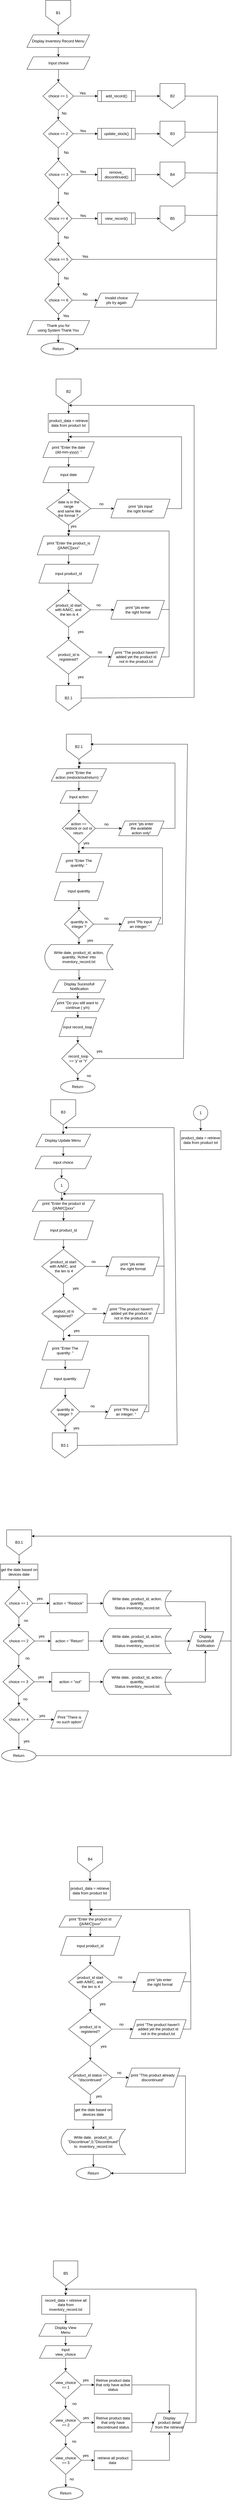 <mxfile version="26.0.16">
  <diagram name="Page-1" id="ePpPu-dHSNhZjxOqLl06">
    <mxGraphModel dx="1100" dy="1375" grid="1" gridSize="10" guides="1" tooltips="1" connect="1" arrows="1" fold="1" page="1" pageScale="1" pageWidth="827" pageHeight="1169" math="0" shadow="0">
      <root>
        <mxCell id="0" />
        <mxCell id="1" parent="0" />
        <mxCell id="IQKo63NXIHQgOwDerFXy-3" value="" style="edgeStyle=orthogonalEdgeStyle;rounded=0;orthogonalLoop=1;jettySize=auto;html=1;" parent="1" source="IQKo63NXIHQgOwDerFXy-1" target="IQKo63NXIHQgOwDerFXy-2" edge="1">
          <mxGeometry relative="1" as="geometry" />
        </mxCell>
        <mxCell id="IQKo63NXIHQgOwDerFXy-1" value="B1" style="shape=offPageConnector;whiteSpace=wrap;html=1;" parent="1" vertex="1">
          <mxGeometry x="190" y="20" width="80" height="80" as="geometry" />
        </mxCell>
        <mxCell id="IQKo63NXIHQgOwDerFXy-5" value="" style="edgeStyle=orthogonalEdgeStyle;rounded=0;orthogonalLoop=1;jettySize=auto;html=1;" parent="1" source="IQKo63NXIHQgOwDerFXy-2" target="IQKo63NXIHQgOwDerFXy-4" edge="1">
          <mxGeometry relative="1" as="geometry" />
        </mxCell>
        <mxCell id="IQKo63NXIHQgOwDerFXy-2" value="Display Inventory Record Menu" style="shape=parallelogram;perimeter=parallelogramPerimeter;whiteSpace=wrap;html=1;fixedSize=1;" parent="1" vertex="1">
          <mxGeometry x="130" y="130" width="200" height="40" as="geometry" />
        </mxCell>
        <mxCell id="IQKo63NXIHQgOwDerFXy-8" value="" style="edgeStyle=orthogonalEdgeStyle;rounded=0;orthogonalLoop=1;jettySize=auto;html=1;" parent="1" source="IQKo63NXIHQgOwDerFXy-4" target="IQKo63NXIHQgOwDerFXy-7" edge="1">
          <mxGeometry relative="1" as="geometry" />
        </mxCell>
        <mxCell id="IQKo63NXIHQgOwDerFXy-4" value="Input choice" style="shape=parallelogram;perimeter=parallelogramPerimeter;whiteSpace=wrap;html=1;fixedSize=1;" parent="1" vertex="1">
          <mxGeometry x="130" y="200" width="201.75" height="40" as="geometry" />
        </mxCell>
        <mxCell id="IQKo63NXIHQgOwDerFXy-10" value="" style="edgeStyle=orthogonalEdgeStyle;rounded=0;orthogonalLoop=1;jettySize=auto;html=1;" parent="1" source="IQKo63NXIHQgOwDerFXy-7" target="IQKo63NXIHQgOwDerFXy-9" edge="1">
          <mxGeometry relative="1" as="geometry" />
        </mxCell>
        <mxCell id="IQKo63NXIHQgOwDerFXy-26" value="" style="edgeStyle=orthogonalEdgeStyle;rounded=0;orthogonalLoop=1;jettySize=auto;html=1;entryX=0;entryY=0.5;entryDx=0;entryDy=0;" parent="1" source="IQKo63NXIHQgOwDerFXy-7" target="IQKo63NXIHQgOwDerFXy-27" edge="1">
          <mxGeometry relative="1" as="geometry">
            <mxPoint x="357.695" y="325.0" as="targetPoint" />
          </mxGeometry>
        </mxCell>
        <mxCell id="IQKo63NXIHQgOwDerFXy-7" value="choice == 1" style="rhombus;whiteSpace=wrap;html=1;" parent="1" vertex="1">
          <mxGeometry x="181.16" y="280" width="97.69" height="90" as="geometry" />
        </mxCell>
        <mxCell id="IQKo63NXIHQgOwDerFXy-12" value="" style="edgeStyle=orthogonalEdgeStyle;rounded=0;orthogonalLoop=1;jettySize=auto;html=1;" parent="1" source="IQKo63NXIHQgOwDerFXy-9" target="IQKo63NXIHQgOwDerFXy-11" edge="1">
          <mxGeometry relative="1" as="geometry" />
        </mxCell>
        <mxCell id="IQKo63NXIHQgOwDerFXy-29" value="" style="edgeStyle=orthogonalEdgeStyle;rounded=0;orthogonalLoop=1;jettySize=auto;html=1;" parent="1" source="IQKo63NXIHQgOwDerFXy-9" target="IQKo63NXIHQgOwDerFXy-28" edge="1">
          <mxGeometry relative="1" as="geometry" />
        </mxCell>
        <mxCell id="IQKo63NXIHQgOwDerFXy-9" value="choice == 2" style="rhombus;whiteSpace=wrap;html=1;" parent="1" vertex="1">
          <mxGeometry x="182" y="400" width="96" height="90" as="geometry" />
        </mxCell>
        <mxCell id="IQKo63NXIHQgOwDerFXy-14" value="" style="edgeStyle=orthogonalEdgeStyle;rounded=0;orthogonalLoop=1;jettySize=auto;html=1;" parent="1" source="IQKo63NXIHQgOwDerFXy-11" target="IQKo63NXIHQgOwDerFXy-13" edge="1">
          <mxGeometry relative="1" as="geometry" />
        </mxCell>
        <mxCell id="IQKo63NXIHQgOwDerFXy-31" value="" style="edgeStyle=orthogonalEdgeStyle;rounded=0;orthogonalLoop=1;jettySize=auto;html=1;" parent="1" source="IQKo63NXIHQgOwDerFXy-11" target="IQKo63NXIHQgOwDerFXy-30" edge="1">
          <mxGeometry relative="1" as="geometry" />
        </mxCell>
        <mxCell id="IQKo63NXIHQgOwDerFXy-11" value="choice == 3" style="rhombus;whiteSpace=wrap;html=1;" parent="1" vertex="1">
          <mxGeometry x="187.03" y="530" width="87.69" height="90" as="geometry" />
        </mxCell>
        <mxCell id="IQKo63NXIHQgOwDerFXy-16" value="" style="edgeStyle=orthogonalEdgeStyle;rounded=0;orthogonalLoop=1;jettySize=auto;html=1;" parent="1" source="IQKo63NXIHQgOwDerFXy-13" target="IQKo63NXIHQgOwDerFXy-15" edge="1">
          <mxGeometry relative="1" as="geometry" />
        </mxCell>
        <mxCell id="IQKo63NXIHQgOwDerFXy-33" value="" style="edgeStyle=orthogonalEdgeStyle;rounded=0;orthogonalLoop=1;jettySize=auto;html=1;" parent="1" source="IQKo63NXIHQgOwDerFXy-13" target="IQKo63NXIHQgOwDerFXy-32" edge="1">
          <mxGeometry relative="1" as="geometry" />
        </mxCell>
        <mxCell id="IQKo63NXIHQgOwDerFXy-13" value="choice == 4" style="rhombus;whiteSpace=wrap;html=1;" parent="1" vertex="1">
          <mxGeometry x="186.16" y="670" width="87.69" height="90" as="geometry" />
        </mxCell>
        <mxCell id="IQKo63NXIHQgOwDerFXy-18" value="" style="edgeStyle=orthogonalEdgeStyle;rounded=0;orthogonalLoop=1;jettySize=auto;html=1;" parent="1" source="IQKo63NXIHQgOwDerFXy-15" target="IQKo63NXIHQgOwDerFXy-17" edge="1">
          <mxGeometry relative="1" as="geometry" />
        </mxCell>
        <mxCell id="IQKo63NXIHQgOwDerFXy-15" value="choice == 5" style="rhombus;whiteSpace=wrap;html=1;" parent="1" vertex="1">
          <mxGeometry x="187.03" y="800" width="87.69" height="90" as="geometry" />
        </mxCell>
        <mxCell id="IQKo63NXIHQgOwDerFXy-36" value="" style="edgeStyle=orthogonalEdgeStyle;rounded=0;orthogonalLoop=1;jettySize=auto;html=1;" parent="1" source="IQKo63NXIHQgOwDerFXy-17" target="IQKo63NXIHQgOwDerFXy-35" edge="1">
          <mxGeometry relative="1" as="geometry" />
        </mxCell>
        <mxCell id="Z7cSm4-CHYU7oi6Hj0iT-25" value="" style="edgeStyle=orthogonalEdgeStyle;rounded=0;orthogonalLoop=1;jettySize=auto;html=1;" parent="1" source="IQKo63NXIHQgOwDerFXy-17" target="Z7cSm4-CHYU7oi6Hj0iT-22" edge="1">
          <mxGeometry relative="1" as="geometry" />
        </mxCell>
        <mxCell id="IQKo63NXIHQgOwDerFXy-17" value="choice == 6" style="rhombus;whiteSpace=wrap;html=1;" parent="1" vertex="1">
          <mxGeometry x="187.03" y="930" width="87.69" height="90" as="geometry" />
        </mxCell>
        <mxCell id="IQKo63NXIHQgOwDerFXy-24" value="Return" style="ellipse;whiteSpace=wrap;html=1;" parent="1" vertex="1">
          <mxGeometry x="175" y="1110" width="110" height="40" as="geometry" />
        </mxCell>
        <mxCell id="Z7cSm4-CHYU7oi6Hj0iT-3" value="" style="edgeStyle=orthogonalEdgeStyle;rounded=0;orthogonalLoop=1;jettySize=auto;html=1;" parent="1" source="IQKo63NXIHQgOwDerFXy-27" target="Z7cSm4-CHYU7oi6Hj0iT-1" edge="1">
          <mxGeometry relative="1" as="geometry" />
        </mxCell>
        <mxCell id="IQKo63NXIHQgOwDerFXy-27" value="add_record()" style="shape=process;whiteSpace=wrap;html=1;backgroundOutline=1;" parent="1" vertex="1">
          <mxGeometry x="356" y="307.5" width="120" height="35" as="geometry" />
        </mxCell>
        <mxCell id="Z7cSm4-CHYU7oi6Hj0iT-7" value="" style="edgeStyle=orthogonalEdgeStyle;rounded=0;orthogonalLoop=1;jettySize=auto;html=1;" parent="1" source="IQKo63NXIHQgOwDerFXy-28" target="Z7cSm4-CHYU7oi6Hj0iT-2" edge="1">
          <mxGeometry relative="1" as="geometry" />
        </mxCell>
        <mxCell id="IQKo63NXIHQgOwDerFXy-28" value="update_stock()" style="shape=process;whiteSpace=wrap;html=1;backgroundOutline=1;" parent="1" vertex="1">
          <mxGeometry x="356" y="427.5" width="120" height="35" as="geometry" />
        </mxCell>
        <mxCell id="Z7cSm4-CHYU7oi6Hj0iT-5" value="" style="edgeStyle=orthogonalEdgeStyle;rounded=0;orthogonalLoop=1;jettySize=auto;html=1;" parent="1" source="IQKo63NXIHQgOwDerFXy-30" target="Z7cSm4-CHYU7oi6Hj0iT-4" edge="1">
          <mxGeometry relative="1" as="geometry" />
        </mxCell>
        <mxCell id="IQKo63NXIHQgOwDerFXy-30" value="remove_&lt;br&gt;discontinued()" style="shape=process;whiteSpace=wrap;html=1;backgroundOutline=1;" parent="1" vertex="1">
          <mxGeometry x="356" y="555" width="120" height="40" as="geometry" />
        </mxCell>
        <mxCell id="Z7cSm4-CHYU7oi6Hj0iT-9" value="" style="edgeStyle=orthogonalEdgeStyle;rounded=0;orthogonalLoop=1;jettySize=auto;html=1;" parent="1" source="IQKo63NXIHQgOwDerFXy-32" target="Z7cSm4-CHYU7oi6Hj0iT-8" edge="1">
          <mxGeometry relative="1" as="geometry" />
        </mxCell>
        <mxCell id="IQKo63NXIHQgOwDerFXy-32" value="view_record()" style="shape=process;whiteSpace=wrap;html=1;backgroundOutline=1;" parent="1" vertex="1">
          <mxGeometry x="356" y="696.87" width="120" height="36.25" as="geometry" />
        </mxCell>
        <mxCell id="IQKo63NXIHQgOwDerFXy-35" value="Invalid choice &lt;br&gt;pls try again" style="shape=parallelogram;perimeter=parallelogramPerimeter;whiteSpace=wrap;html=1;fixedSize=1;" parent="1" vertex="1">
          <mxGeometry x="346" y="952.5" width="140" height="45" as="geometry" />
        </mxCell>
        <mxCell id="IQKo63NXIHQgOwDerFXy-42" value="" style="endArrow=none;html=1;rounded=0;exitX=1;exitY=0.5;exitDx=0;exitDy=0;" parent="1" source="IQKo63NXIHQgOwDerFXy-15" edge="1">
          <mxGeometry width="50" height="50" relative="1" as="geometry">
            <mxPoint x="436" y="910" as="sourcePoint" />
            <mxPoint x="735" y="845" as="targetPoint" />
            <Array as="points" />
          </mxGeometry>
        </mxCell>
        <mxCell id="IQKo63NXIHQgOwDerFXy-43" value="" style="endArrow=none;html=1;rounded=0;exitX=1;exitY=0.5;exitDx=0;exitDy=0;" parent="1" source="IQKo63NXIHQgOwDerFXy-35" edge="1">
          <mxGeometry width="50" height="50" relative="1" as="geometry">
            <mxPoint x="456" y="930" as="sourcePoint" />
            <mxPoint x="735" y="975" as="targetPoint" />
          </mxGeometry>
        </mxCell>
        <mxCell id="Z7cSm4-CHYU7oi6Hj0iT-1" value="B2" style="shape=offPageConnector;whiteSpace=wrap;html=1;" parent="1" vertex="1">
          <mxGeometry x="555" y="285" width="80" height="80" as="geometry" />
        </mxCell>
        <mxCell id="Z7cSm4-CHYU7oi6Hj0iT-2" value="B3" style="shape=offPageConnector;whiteSpace=wrap;html=1;" parent="1" vertex="1">
          <mxGeometry x="555" y="405" width="80" height="80" as="geometry" />
        </mxCell>
        <mxCell id="Z7cSm4-CHYU7oi6Hj0iT-4" value="B4" style="shape=offPageConnector;whiteSpace=wrap;html=1;" parent="1" vertex="1">
          <mxGeometry x="555" y="535" width="80" height="80" as="geometry" />
        </mxCell>
        <mxCell id="Z7cSm4-CHYU7oi6Hj0iT-8" value="B5" style="shape=offPageConnector;whiteSpace=wrap;html=1;" parent="1" vertex="1">
          <mxGeometry x="555" y="674.99" width="80" height="80" as="geometry" />
        </mxCell>
        <mxCell id="Z7cSm4-CHYU7oi6Hj0iT-11" value="" style="endArrow=classic;html=1;rounded=0;exitX=1;exitY=0.5;exitDx=0;exitDy=0;entryX=1;entryY=0.5;entryDx=0;entryDy=0;" parent="1" source="Z7cSm4-CHYU7oi6Hj0iT-1" target="IQKo63NXIHQgOwDerFXy-24" edge="1">
          <mxGeometry width="50" height="50" relative="1" as="geometry">
            <mxPoint x="555" y="390" as="sourcePoint" />
            <mxPoint x="605" y="340" as="targetPoint" />
            <Array as="points">
              <mxPoint x="739" y="325" />
              <mxPoint x="735" y="1130" />
            </Array>
          </mxGeometry>
        </mxCell>
        <mxCell id="Z7cSm4-CHYU7oi6Hj0iT-12" value="" style="endArrow=none;html=1;rounded=0;exitX=0.996;exitY=0.439;exitDx=0;exitDy=0;exitPerimeter=0;" parent="1" source="Z7cSm4-CHYU7oi6Hj0iT-2" edge="1">
          <mxGeometry width="50" height="50" relative="1" as="geometry">
            <mxPoint x="635" y="480" as="sourcePoint" />
            <mxPoint x="739" y="440" as="targetPoint" />
          </mxGeometry>
        </mxCell>
        <mxCell id="Z7cSm4-CHYU7oi6Hj0iT-13" value="" style="endArrow=none;html=1;rounded=0;exitX=1.012;exitY=0.433;exitDx=0;exitDy=0;exitPerimeter=0;" parent="1" source="Z7cSm4-CHYU7oi6Hj0iT-4" edge="1">
          <mxGeometry width="50" height="50" relative="1" as="geometry">
            <mxPoint x="685" y="670" as="sourcePoint" />
            <mxPoint x="739" y="570" as="targetPoint" />
          </mxGeometry>
        </mxCell>
        <mxCell id="Z7cSm4-CHYU7oi6Hj0iT-14" value="" style="endArrow=none;html=1;rounded=0;exitX=1;exitY=0.374;exitDx=0;exitDy=0;exitPerimeter=0;" parent="1" source="Z7cSm4-CHYU7oi6Hj0iT-8" edge="1">
          <mxGeometry width="50" height="50" relative="1" as="geometry">
            <mxPoint x="685" y="770" as="sourcePoint" />
            <mxPoint x="739" y="705" as="targetPoint" />
          </mxGeometry>
        </mxCell>
        <mxCell id="Z7cSm4-CHYU7oi6Hj0iT-15" value="Yes" style="text;html=1;align=center;verticalAlign=middle;whiteSpace=wrap;rounded=0;" parent="1" vertex="1">
          <mxGeometry x="278" y="301" width="60" height="30" as="geometry" />
        </mxCell>
        <mxCell id="Z7cSm4-CHYU7oi6Hj0iT-16" value="Yes" style="text;html=1;align=center;verticalAlign=middle;whiteSpace=wrap;rounded=0;" parent="1" vertex="1">
          <mxGeometry x="278.85" y="421" width="60" height="30" as="geometry" />
        </mxCell>
        <mxCell id="Z7cSm4-CHYU7oi6Hj0iT-17" value="Yes" style="text;html=1;align=center;verticalAlign=middle;whiteSpace=wrap;rounded=0;" parent="1" vertex="1">
          <mxGeometry x="278.85" y="551" width="60" height="30" as="geometry" />
        </mxCell>
        <mxCell id="Z7cSm4-CHYU7oi6Hj0iT-18" value="Yes" style="text;html=1;align=center;verticalAlign=middle;whiteSpace=wrap;rounded=0;" parent="1" vertex="1">
          <mxGeometry x="278.85" y="691" width="60" height="30" as="geometry" />
        </mxCell>
        <mxCell id="Z7cSm4-CHYU7oi6Hj0iT-19" value="Yes" style="text;html=1;align=center;verticalAlign=middle;whiteSpace=wrap;rounded=0;" parent="1" vertex="1">
          <mxGeometry x="285.88" y="821" width="60" height="30" as="geometry" />
        </mxCell>
        <mxCell id="Z7cSm4-CHYU7oi6Hj0iT-20" value="No" style="text;html=1;align=center;verticalAlign=middle;whiteSpace=wrap;rounded=0;" parent="1" vertex="1">
          <mxGeometry x="285.88" y="941" width="60" height="30" as="geometry" />
        </mxCell>
        <mxCell id="Z7cSm4-CHYU7oi6Hj0iT-21" value="No" style="text;html=1;align=center;verticalAlign=middle;whiteSpace=wrap;rounded=0;" parent="1" vertex="1">
          <mxGeometry x="225.88" y="890" width="60" height="30" as="geometry" />
        </mxCell>
        <mxCell id="Z7cSm4-CHYU7oi6Hj0iT-26" value="" style="edgeStyle=orthogonalEdgeStyle;rounded=0;orthogonalLoop=1;jettySize=auto;html=1;" parent="1" source="Z7cSm4-CHYU7oi6Hj0iT-22" target="IQKo63NXIHQgOwDerFXy-24" edge="1">
          <mxGeometry relative="1" as="geometry" />
        </mxCell>
        <mxCell id="1OD_2GAFe2Vb38w-pji7-174" value="" style="edgeStyle=orthogonalEdgeStyle;rounded=0;orthogonalLoop=1;jettySize=auto;html=1;" parent="1" source="Z7cSm4-CHYU7oi6Hj0iT-22" target="IQKo63NXIHQgOwDerFXy-24" edge="1">
          <mxGeometry relative="1" as="geometry" />
        </mxCell>
        <mxCell id="Z7cSm4-CHYU7oi6Hj0iT-22" value="Thank you for &lt;br&gt;using System Thank You" style="shape=parallelogram;perimeter=parallelogramPerimeter;whiteSpace=wrap;html=1;fixedSize=1;" parent="1" vertex="1">
          <mxGeometry x="130" y="1040" width="200" height="45" as="geometry" />
        </mxCell>
        <mxCell id="Z7cSm4-CHYU7oi6Hj0iT-27" value="Yes" style="text;html=1;align=center;verticalAlign=middle;whiteSpace=wrap;rounded=0;" parent="1" vertex="1">
          <mxGeometry x="225" y="1010" width="60" height="30" as="geometry" />
        </mxCell>
        <mxCell id="Z7cSm4-CHYU7oi6Hj0iT-28" value="No" style="text;html=1;align=center;verticalAlign=middle;whiteSpace=wrap;rounded=0;" parent="1" vertex="1">
          <mxGeometry x="225.88" y="760" width="60" height="30" as="geometry" />
        </mxCell>
        <mxCell id="Z7cSm4-CHYU7oi6Hj0iT-29" value="No" style="text;html=1;align=center;verticalAlign=middle;whiteSpace=wrap;rounded=0;" parent="1" vertex="1">
          <mxGeometry x="225.88" y="620" width="60" height="30" as="geometry" />
        </mxCell>
        <mxCell id="Z7cSm4-CHYU7oi6Hj0iT-30" value="No" style="text;html=1;align=center;verticalAlign=middle;whiteSpace=wrap;rounded=0;" parent="1" vertex="1">
          <mxGeometry x="225.88" y="490" width="60" height="30" as="geometry" />
        </mxCell>
        <mxCell id="Z7cSm4-CHYU7oi6Hj0iT-31" value="No" style="text;html=1;align=center;verticalAlign=middle;whiteSpace=wrap;rounded=0;" parent="1" vertex="1">
          <mxGeometry x="218.85" y="365" width="60" height="30" as="geometry" />
        </mxCell>
        <mxCell id="nBvJbw0jXfMjI-mwf7v2-3" value="" style="edgeStyle=orthogonalEdgeStyle;rounded=0;orthogonalLoop=1;jettySize=auto;html=1;" parent="1" source="nBvJbw0jXfMjI-mwf7v2-1" target="nBvJbw0jXfMjI-mwf7v2-2" edge="1">
          <mxGeometry relative="1" as="geometry" />
        </mxCell>
        <mxCell id="nBvJbw0jXfMjI-mwf7v2-1" value="B2" style="shape=offPageConnector;whiteSpace=wrap;html=1;" parent="1" vertex="1">
          <mxGeometry x="223.0" y="1226" width="80" height="80" as="geometry" />
        </mxCell>
        <mxCell id="nBvJbw0jXfMjI-mwf7v2-5" value="" style="edgeStyle=orthogonalEdgeStyle;rounded=0;orthogonalLoop=1;jettySize=auto;html=1;" parent="1" source="nBvJbw0jXfMjI-mwf7v2-2" target="nBvJbw0jXfMjI-mwf7v2-4" edge="1">
          <mxGeometry relative="1" as="geometry" />
        </mxCell>
        <mxCell id="nBvJbw0jXfMjI-mwf7v2-2" value="product_data = retrieve data from product txt" style="rounded=0;whiteSpace=wrap;html=1;" parent="1" vertex="1">
          <mxGeometry x="198" y="1336" width="130" height="60" as="geometry" />
        </mxCell>
        <mxCell id="nBvJbw0jXfMjI-mwf7v2-7" value="" style="edgeStyle=orthogonalEdgeStyle;rounded=0;orthogonalLoop=1;jettySize=auto;html=1;" parent="1" source="nBvJbw0jXfMjI-mwf7v2-4" target="nBvJbw0jXfMjI-mwf7v2-6" edge="1">
          <mxGeometry relative="1" as="geometry" />
        </mxCell>
        <mxCell id="nBvJbw0jXfMjI-mwf7v2-4" value="print &quot;Enter the date &lt;br&gt;(dd-mm-yyyy): &quot;" style="shape=parallelogram;perimeter=parallelogramPerimeter;whiteSpace=wrap;html=1;fixedSize=1;" parent="1" vertex="1">
          <mxGeometry x="180.94" y="1426" width="164.12" height="50" as="geometry" />
        </mxCell>
        <mxCell id="nBvJbw0jXfMjI-mwf7v2-9" value="" style="edgeStyle=orthogonalEdgeStyle;rounded=0;orthogonalLoop=1;jettySize=auto;html=1;" parent="1" source="nBvJbw0jXfMjI-mwf7v2-6" target="nBvJbw0jXfMjI-mwf7v2-8" edge="1">
          <mxGeometry relative="1" as="geometry" />
        </mxCell>
        <mxCell id="nBvJbw0jXfMjI-mwf7v2-6" value="input date" style="shape=parallelogram;perimeter=parallelogramPerimeter;whiteSpace=wrap;html=1;fixedSize=1;" parent="1" vertex="1">
          <mxGeometry x="180.94" y="1506" width="164.12" height="50" as="geometry" />
        </mxCell>
        <mxCell id="nBvJbw0jXfMjI-mwf7v2-11" value="" style="edgeStyle=orthogonalEdgeStyle;rounded=0;orthogonalLoop=1;jettySize=auto;html=1;" parent="1" source="nBvJbw0jXfMjI-mwf7v2-8" target="nBvJbw0jXfMjI-mwf7v2-10" edge="1">
          <mxGeometry relative="1" as="geometry" />
        </mxCell>
        <mxCell id="nBvJbw0jXfMjI-mwf7v2-15" value="" style="edgeStyle=orthogonalEdgeStyle;rounded=0;orthogonalLoop=1;jettySize=auto;html=1;" parent="1" source="nBvJbw0jXfMjI-mwf7v2-8" target="nBvJbw0jXfMjI-mwf7v2-14" edge="1">
          <mxGeometry relative="1" as="geometry" />
        </mxCell>
        <mxCell id="nBvJbw0jXfMjI-mwf7v2-8" value="date is in the &lt;br&gt;range&lt;br&gt;&amp;nbsp;and same like &lt;br&gt;the format ?&amp;nbsp;" style="rhombus;whiteSpace=wrap;html=1;" parent="1" vertex="1">
          <mxGeometry x="192.5" y="1586" width="141" height="105" as="geometry" />
        </mxCell>
        <mxCell id="nBvJbw0jXfMjI-mwf7v2-10" value="print &quot;pls input &lt;br&gt;the right format&quot;" style="shape=parallelogram;perimeter=parallelogramPerimeter;whiteSpace=wrap;html=1;fixedSize=1;" parent="1" vertex="1">
          <mxGeometry x="398.15" y="1608.5" width="189" height="60" as="geometry" />
        </mxCell>
        <mxCell id="nBvJbw0jXfMjI-mwf7v2-18" value="" style="edgeStyle=orthogonalEdgeStyle;rounded=0;orthogonalLoop=1;jettySize=auto;html=1;" parent="1" source="nBvJbw0jXfMjI-mwf7v2-14" target="nBvJbw0jXfMjI-mwf7v2-17" edge="1">
          <mxGeometry relative="1" as="geometry" />
        </mxCell>
        <mxCell id="nBvJbw0jXfMjI-mwf7v2-14" value="print &quot;Enter the product_is ([A/M/C])xxx&quot;" style="shape=parallelogram;perimeter=parallelogramPerimeter;whiteSpace=wrap;html=1;fixedSize=1;" parent="1" vertex="1">
          <mxGeometry x="163" y="1726" width="200" height="60" as="geometry" />
        </mxCell>
        <mxCell id="nBvJbw0jXfMjI-mwf7v2-20" value="" style="edgeStyle=orthogonalEdgeStyle;rounded=0;orthogonalLoop=1;jettySize=auto;html=1;" parent="1" source="nBvJbw0jXfMjI-mwf7v2-17" target="nBvJbw0jXfMjI-mwf7v2-19" edge="1">
          <mxGeometry relative="1" as="geometry" />
        </mxCell>
        <mxCell id="nBvJbw0jXfMjI-mwf7v2-17" value="input product_id" style="shape=parallelogram;perimeter=parallelogramPerimeter;whiteSpace=wrap;html=1;fixedSize=1;" parent="1" vertex="1">
          <mxGeometry x="168" y="1816" width="190" height="60" as="geometry" />
        </mxCell>
        <mxCell id="nBvJbw0jXfMjI-mwf7v2-22" value="" style="edgeStyle=orthogonalEdgeStyle;rounded=0;orthogonalLoop=1;jettySize=auto;html=1;" parent="1" source="nBvJbw0jXfMjI-mwf7v2-19" target="nBvJbw0jXfMjI-mwf7v2-21" edge="1">
          <mxGeometry relative="1" as="geometry" />
        </mxCell>
        <mxCell id="nBvJbw0jXfMjI-mwf7v2-24" value="" style="edgeStyle=orthogonalEdgeStyle;rounded=0;orthogonalLoop=1;jettySize=auto;html=1;" parent="1" source="nBvJbw0jXfMjI-mwf7v2-19" target="nBvJbw0jXfMjI-mwf7v2-23" edge="1">
          <mxGeometry relative="1" as="geometry" />
        </mxCell>
        <mxCell id="nBvJbw0jXfMjI-mwf7v2-19" value="product_id start &lt;br&gt;with A/M/C, and&amp;nbsp;&lt;br&gt;&amp;nbsp;the len is 4" style="rhombus;whiteSpace=wrap;html=1;" parent="1" vertex="1">
          <mxGeometry x="193.5" y="1906" width="139" height="110" as="geometry" />
        </mxCell>
        <mxCell id="nBvJbw0jXfMjI-mwf7v2-26" value="" style="edgeStyle=orthogonalEdgeStyle;rounded=0;orthogonalLoop=1;jettySize=auto;html=1;" parent="1" source="nBvJbw0jXfMjI-mwf7v2-21" target="nBvJbw0jXfMjI-mwf7v2-25" edge="1">
          <mxGeometry relative="1" as="geometry" />
        </mxCell>
        <mxCell id="nBvJbw0jXfMjI-mwf7v2-29" value="" style="edgeStyle=orthogonalEdgeStyle;rounded=0;orthogonalLoop=1;jettySize=auto;html=1;entryX=0.5;entryY=0;entryDx=0;entryDy=0;" parent="1" source="nBvJbw0jXfMjI-mwf7v2-21" target="nBvJbw0jXfMjI-mwf7v2-51" edge="1">
          <mxGeometry relative="1" as="geometry">
            <mxPoint x="263.005" y="2206.0" as="targetPoint" />
          </mxGeometry>
        </mxCell>
        <mxCell id="nBvJbw0jXfMjI-mwf7v2-21" value="product_id is &lt;br&gt;registered?" style="rhombus;whiteSpace=wrap;html=1;" parent="1" vertex="1">
          <mxGeometry x="193.5" y="2056" width="139" height="110" as="geometry" />
        </mxCell>
        <mxCell id="nBvJbw0jXfMjI-mwf7v2-23" value="print &quot;pls enter&lt;br&gt;&amp;nbsp;the right format" style="shape=parallelogram;perimeter=parallelogramPerimeter;whiteSpace=wrap;html=1;fixedSize=1;" parent="1" vertex="1">
          <mxGeometry x="398.15" y="1931" width="171" height="60" as="geometry" />
        </mxCell>
        <mxCell id="nBvJbw0jXfMjI-mwf7v2-25" value="print &quot;The product haven&#39;t &lt;br&gt;added yet the product id&lt;br&gt;&amp;nbsp;not in the product.txt&amp;nbsp;" style="shape=parallelogram;perimeter=parallelogramPerimeter;whiteSpace=wrap;html=1;fixedSize=1;" parent="1" vertex="1">
          <mxGeometry x="389.15" y="2081" width="180" height="60" as="geometry" />
        </mxCell>
        <mxCell id="nBvJbw0jXfMjI-mwf7v2-41" value="" style="edgeStyle=orthogonalEdgeStyle;rounded=0;orthogonalLoop=1;jettySize=auto;html=1;" parent="1" target="nBvJbw0jXfMjI-mwf7v2-49" edge="1">
          <mxGeometry relative="1" as="geometry">
            <mxPoint x="295.925" y="2437" as="sourcePoint" />
          </mxGeometry>
        </mxCell>
        <mxCell id="nBvJbw0jXfMjI-mwf7v2-43" value="" style="edgeStyle=orthogonalEdgeStyle;rounded=0;orthogonalLoop=1;jettySize=auto;html=1;" parent="1" source="nBvJbw0jXfMjI-mwf7v2-44" target="nBvJbw0jXfMjI-mwf7v2-46" edge="1">
          <mxGeometry relative="1" as="geometry" />
        </mxCell>
        <mxCell id="nBvJbw0jXfMjI-mwf7v2-44" value="print &quot;Enter The &lt;br&gt;quantity: &quot;" style="shape=parallelogram;perimeter=parallelogramPerimeter;whiteSpace=wrap;html=1;fixedSize=1;" parent="1" vertex="1">
          <mxGeometry x="221.88" y="2737" width="148.08" height="60" as="geometry" />
        </mxCell>
        <mxCell id="nBvJbw0jXfMjI-mwf7v2-45" value="" style="edgeStyle=orthogonalEdgeStyle;rounded=0;orthogonalLoop=1;jettySize=auto;html=1;" parent="1" source="nBvJbw0jXfMjI-mwf7v2-46" target="nBvJbw0jXfMjI-mwf7v2-47" edge="1">
          <mxGeometry relative="1" as="geometry" />
        </mxCell>
        <mxCell id="nBvJbw0jXfMjI-mwf7v2-46" value="input quantity" style="shape=parallelogram;perimeter=parallelogramPerimeter;whiteSpace=wrap;html=1;fixedSize=1;" parent="1" vertex="1">
          <mxGeometry x="217.09" y="2827" width="158.08" height="60" as="geometry" />
        </mxCell>
        <mxCell id="nBvJbw0jXfMjI-mwf7v2-65" value="" style="edgeStyle=orthogonalEdgeStyle;rounded=0;orthogonalLoop=1;jettySize=auto;html=1;" parent="1" source="nBvJbw0jXfMjI-mwf7v2-47" target="nBvJbw0jXfMjI-mwf7v2-64" edge="1">
          <mxGeometry relative="1" as="geometry" />
        </mxCell>
        <mxCell id="nBvJbw0jXfMjI-mwf7v2-73" value="" style="edgeStyle=orthogonalEdgeStyle;rounded=0;orthogonalLoop=1;jettySize=auto;html=1;" parent="1" source="nBvJbw0jXfMjI-mwf7v2-47" target="nBvJbw0jXfMjI-mwf7v2-72" edge="1">
          <mxGeometry relative="1" as="geometry" />
        </mxCell>
        <mxCell id="nBvJbw0jXfMjI-mwf7v2-47" value="quantity is integer ?" style="rhombus;whiteSpace=wrap;html=1;" parent="1" vertex="1">
          <mxGeometry x="249.78" y="2917" width="92.69" height="90" as="geometry" />
        </mxCell>
        <mxCell id="nBvJbw0jXfMjI-mwf7v2-48" value="" style="edgeStyle=orthogonalEdgeStyle;rounded=0;orthogonalLoop=1;jettySize=auto;html=1;" parent="1" source="nBvJbw0jXfMjI-mwf7v2-49" target="nBvJbw0jXfMjI-mwf7v2-50" edge="1">
          <mxGeometry relative="1" as="geometry" />
        </mxCell>
        <mxCell id="nBvJbw0jXfMjI-mwf7v2-49" value="print &quot;Enter the &lt;br&gt;action (restock/out/return): &quot;" style="shape=parallelogram;perimeter=parallelogramPerimeter;whiteSpace=wrap;html=1;fixedSize=1;" parent="1" vertex="1">
          <mxGeometry x="207.47" y="2467" width="176.92" height="40" as="geometry" />
        </mxCell>
        <mxCell id="nBvJbw0jXfMjI-mwf7v2-54" value="" style="edgeStyle=orthogonalEdgeStyle;rounded=0;orthogonalLoop=1;jettySize=auto;html=1;" parent="1" source="nBvJbw0jXfMjI-mwf7v2-50" target="nBvJbw0jXfMjI-mwf7v2-53" edge="1">
          <mxGeometry relative="1" as="geometry" />
        </mxCell>
        <mxCell id="nBvJbw0jXfMjI-mwf7v2-50" value="Input action" style="shape=parallelogram;perimeter=parallelogramPerimeter;whiteSpace=wrap;html=1;fixedSize=1;" parent="1" vertex="1">
          <mxGeometry x="235.92" y="2537" width="120" height="40" as="geometry" />
        </mxCell>
        <mxCell id="nBvJbw0jXfMjI-mwf7v2-51" value="B2.1" style="shape=offPageConnector;whiteSpace=wrap;html=1;" parent="1" vertex="1">
          <mxGeometry x="223.0" y="2202" width="80" height="80" as="geometry" />
        </mxCell>
        <mxCell id="nBvJbw0jXfMjI-mwf7v2-52" value="B2.1" style="shape=offPageConnector;whiteSpace=wrap;html=1;" parent="1" vertex="1">
          <mxGeometry x="255.92" y="2357" width="80" height="80" as="geometry" />
        </mxCell>
        <mxCell id="nBvJbw0jXfMjI-mwf7v2-55" value="" style="edgeStyle=orthogonalEdgeStyle;rounded=0;orthogonalLoop=1;jettySize=auto;html=1;" parent="1" source="nBvJbw0jXfMjI-mwf7v2-53" target="nBvJbw0jXfMjI-mwf7v2-44" edge="1">
          <mxGeometry relative="1" as="geometry" />
        </mxCell>
        <mxCell id="nBvJbw0jXfMjI-mwf7v2-75" value="" style="edgeStyle=orthogonalEdgeStyle;rounded=0;orthogonalLoop=1;jettySize=auto;html=1;" parent="1" source="nBvJbw0jXfMjI-mwf7v2-53" target="nBvJbw0jXfMjI-mwf7v2-74" edge="1">
          <mxGeometry relative="1" as="geometry" />
        </mxCell>
        <mxCell id="nBvJbw0jXfMjI-mwf7v2-53" value="action == &lt;br&gt;restock or out or&lt;br&gt;return&amp;nbsp;" style="rhombus;whiteSpace=wrap;html=1;" parent="1" vertex="1">
          <mxGeometry x="243.22" y="2607" width="105.4" height="100" as="geometry" />
        </mxCell>
        <mxCell id="nBvJbw0jXfMjI-mwf7v2-59" value="" style="edgeStyle=orthogonalEdgeStyle;rounded=0;orthogonalLoop=1;jettySize=auto;html=1;" parent="1" source="nBvJbw0jXfMjI-mwf7v2-56" target="nBvJbw0jXfMjI-mwf7v2-58" edge="1">
          <mxGeometry relative="1" as="geometry" />
        </mxCell>
        <mxCell id="nBvJbw0jXfMjI-mwf7v2-56" value="print &quot;Do you still want to continue ( y/n)" style="shape=parallelogram;perimeter=parallelogramPerimeter;whiteSpace=wrap;html=1;fixedSize=1;" parent="1" vertex="1">
          <mxGeometry x="207.47" y="3200" width="170" height="40" as="geometry" />
        </mxCell>
        <mxCell id="nBvJbw0jXfMjI-mwf7v2-63" value="" style="edgeStyle=orthogonalEdgeStyle;rounded=0;orthogonalLoop=1;jettySize=auto;html=1;" parent="1" source="nBvJbw0jXfMjI-mwf7v2-58" target="nBvJbw0jXfMjI-mwf7v2-62" edge="1">
          <mxGeometry relative="1" as="geometry" />
        </mxCell>
        <mxCell id="nBvJbw0jXfMjI-mwf7v2-58" value="input record_loop" style="shape=parallelogram;perimeter=parallelogramPerimeter;whiteSpace=wrap;html=1;fixedSize=1;" parent="1" vertex="1">
          <mxGeometry x="232.47" y="3260" width="120" height="60" as="geometry" />
        </mxCell>
        <mxCell id="nBvJbw0jXfMjI-mwf7v2-70" value="" style="edgeStyle=orthogonalEdgeStyle;rounded=0;orthogonalLoop=1;jettySize=auto;html=1;entryX=0.5;entryY=0;entryDx=0;entryDy=0;" parent="1" source="nBvJbw0jXfMjI-mwf7v2-62" target="nBvJbw0jXfMjI-mwf7v2-69" edge="1">
          <mxGeometry relative="1" as="geometry">
            <mxPoint x="295.32" y="3460" as="targetPoint" />
          </mxGeometry>
        </mxCell>
        <mxCell id="nBvJbw0jXfMjI-mwf7v2-62" value="&amp;nbsp;record_loop&lt;br&gt;&amp;nbsp;== &#39;y&#39; or &#39;Y&#39;" style="rhombus;whiteSpace=wrap;html=1;" parent="1" vertex="1">
          <mxGeometry x="241.12" y="3340" width="102.7" height="100" as="geometry" />
        </mxCell>
        <mxCell id="1OD_2GAFe2Vb38w-pji7-196" value="" style="edgeStyle=orthogonalEdgeStyle;rounded=0;orthogonalLoop=1;jettySize=auto;html=1;" parent="1" source="nBvJbw0jXfMjI-mwf7v2-64" target="1OD_2GAFe2Vb38w-pji7-191" edge="1">
          <mxGeometry relative="1" as="geometry" />
        </mxCell>
        <mxCell id="nBvJbw0jXfMjI-mwf7v2-64" value="Write date, product_id, action, &lt;br&gt;quantity, &#39;Active&#39; into inventory_record.txt" style="shape=dataStorage;whiteSpace=wrap;html=1;fixedSize=1;" parent="1" vertex="1">
          <mxGeometry x="187.03" y="3027" width="218.2" height="80" as="geometry" />
        </mxCell>
        <mxCell id="nBvJbw0jXfMjI-mwf7v2-69" value="Return" style="ellipse;whiteSpace=wrap;html=1;" parent="1" vertex="1">
          <mxGeometry x="237.47" y="3460" width="110" height="40" as="geometry" />
        </mxCell>
        <mxCell id="nBvJbw0jXfMjI-mwf7v2-71" value="no" style="text;html=1;align=center;verticalAlign=middle;whiteSpace=wrap;rounded=0;" parent="1" vertex="1">
          <mxGeometry x="298.22" y="3430" width="60" height="30" as="geometry" />
        </mxCell>
        <mxCell id="nBvJbw0jXfMjI-mwf7v2-72" value="print &quot;Pls input &lt;br&gt;an integer: &quot;" style="shape=parallelogram;perimeter=parallelogramPerimeter;whiteSpace=wrap;html=1;fixedSize=1;" parent="1" vertex="1">
          <mxGeometry x="423.03" y="2940.5" width="135" height="43" as="geometry" />
        </mxCell>
        <mxCell id="nBvJbw0jXfMjI-mwf7v2-74" value="print &quot;pls enter &lt;br&gt;the available &lt;br&gt;action only&quot;" style="shape=parallelogram;perimeter=parallelogramPerimeter;whiteSpace=wrap;html=1;fixedSize=1;" parent="1" vertex="1">
          <mxGeometry x="423.03" y="2633.5" width="145" height="47" as="geometry" />
        </mxCell>
        <mxCell id="nBvJbw0jXfMjI-mwf7v2-76" value="no" style="text;html=1;align=center;verticalAlign=middle;whiteSpace=wrap;rounded=0;" parent="1" vertex="1">
          <mxGeometry x="338.15" y="1608.5" width="60" height="30" as="geometry" />
        </mxCell>
        <mxCell id="nBvJbw0jXfMjI-mwf7v2-78" value="no" style="text;html=1;align=center;verticalAlign=middle;whiteSpace=wrap;rounded=0;" parent="1" vertex="1">
          <mxGeometry x="328.75" y="1931" width="60" height="30" as="geometry" />
        </mxCell>
        <mxCell id="nBvJbw0jXfMjI-mwf7v2-79" value="no" style="text;html=1;align=center;verticalAlign=middle;whiteSpace=wrap;rounded=0;" parent="1" vertex="1">
          <mxGeometry x="332.5" y="2081" width="60" height="30" as="geometry" />
        </mxCell>
        <mxCell id="nBvJbw0jXfMjI-mwf7v2-80" value="yes" style="text;html=1;align=center;verticalAlign=middle;whiteSpace=wrap;rounded=0;" parent="1" vertex="1">
          <mxGeometry x="248.75" y="1680" width="60" height="30" as="geometry" />
        </mxCell>
        <mxCell id="nBvJbw0jXfMjI-mwf7v2-81" value="yes" style="text;html=1;align=center;verticalAlign=middle;whiteSpace=wrap;rounded=0;" parent="1" vertex="1">
          <mxGeometry x="272.25" y="2016" width="60" height="30" as="geometry" />
        </mxCell>
        <mxCell id="nBvJbw0jXfMjI-mwf7v2-82" value="yes" style="text;html=1;align=center;verticalAlign=middle;whiteSpace=wrap;rounded=0;" parent="1" vertex="1">
          <mxGeometry x="272.25" y="2160" width="60" height="30" as="geometry" />
        </mxCell>
        <mxCell id="nBvJbw0jXfMjI-mwf7v2-83" value="yes" style="text;html=1;align=center;verticalAlign=middle;whiteSpace=wrap;rounded=0;" parent="1" vertex="1">
          <mxGeometry x="290.33" y="2689" width="60" height="30" as="geometry" />
        </mxCell>
        <mxCell id="nBvJbw0jXfMjI-mwf7v2-84" value="yes" style="text;html=1;align=center;verticalAlign=middle;whiteSpace=wrap;rounded=0;" parent="1" vertex="1">
          <mxGeometry x="301.88" y="2999" width="60" height="30" as="geometry" />
        </mxCell>
        <mxCell id="nBvJbw0jXfMjI-mwf7v2-85" value="yes" style="text;html=1;align=center;verticalAlign=middle;whiteSpace=wrap;rounded=0;" parent="1" vertex="1">
          <mxGeometry x="332.26" y="3352" width="60" height="30" as="geometry" />
        </mxCell>
        <mxCell id="nBvJbw0jXfMjI-mwf7v2-86" value="" style="endArrow=classic;html=1;rounded=0;exitX=1;exitY=0.5;exitDx=0;exitDy=0;" parent="1" source="nBvJbw0jXfMjI-mwf7v2-10" edge="1">
          <mxGeometry width="50" height="50" relative="1" as="geometry">
            <mxPoint x="364.15" y="1490" as="sourcePoint" />
            <mxPoint x="264.15" y="1410" as="targetPoint" />
            <Array as="points">
              <mxPoint x="624.15" y="1639" />
              <mxPoint x="624.15" y="1410" />
            </Array>
          </mxGeometry>
        </mxCell>
        <mxCell id="nBvJbw0jXfMjI-mwf7v2-87" value="" style="endArrow=classic;html=1;rounded=0;exitX=0.971;exitY=0.483;exitDx=0;exitDy=0;exitPerimeter=0;" parent="1" edge="1">
          <mxGeometry width="50" height="50" relative="1" as="geometry">
            <mxPoint x="559.191" y="1959.98" as="sourcePoint" />
            <mxPoint x="259.15" y="1710" as="targetPoint" />
            <Array as="points">
              <mxPoint x="584.15" y="1960" />
              <mxPoint x="584.15" y="1710" />
            </Array>
          </mxGeometry>
        </mxCell>
        <mxCell id="nBvJbw0jXfMjI-mwf7v2-88" value="" style="endArrow=none;html=1;rounded=0;exitX=1;exitY=0.5;exitDx=0;exitDy=0;" parent="1" source="nBvJbw0jXfMjI-mwf7v2-25" edge="1">
          <mxGeometry width="50" height="50" relative="1" as="geometry">
            <mxPoint x="584.15" y="2110" as="sourcePoint" />
            <mxPoint x="584.15" y="1960" as="targetPoint" />
            <Array as="points">
              <mxPoint x="584.15" y="2111" />
            </Array>
          </mxGeometry>
        </mxCell>
        <mxCell id="nBvJbw0jXfMjI-mwf7v2-89" value="" style="endArrow=classic;html=1;rounded=0;exitX=1;exitY=0.5;exitDx=0;exitDy=0;" parent="1" source="nBvJbw0jXfMjI-mwf7v2-51" edge="1">
          <mxGeometry width="50" height="50" relative="1" as="geometry">
            <mxPoint x="514.15" y="2110" as="sourcePoint" />
            <mxPoint x="264.15" y="1310" as="targetPoint" />
            <Array as="points">
              <mxPoint x="664.15" y="2240" />
              <mxPoint x="664.15" y="1310" />
            </Array>
          </mxGeometry>
        </mxCell>
        <mxCell id="nBvJbw0jXfMjI-mwf7v2-90" value="no" style="text;html=1;align=center;verticalAlign=middle;whiteSpace=wrap;rounded=0;" parent="1" vertex="1">
          <mxGeometry x="353.98" y="2629" width="60" height="30" as="geometry" />
        </mxCell>
        <mxCell id="nBvJbw0jXfMjI-mwf7v2-91" value="no" style="text;html=1;align=center;verticalAlign=middle;whiteSpace=wrap;rounded=0;" parent="1" vertex="1">
          <mxGeometry x="353.98" y="2929" width="60" height="30" as="geometry" />
        </mxCell>
        <mxCell id="nBvJbw0jXfMjI-mwf7v2-92" value="" style="endArrow=classic;html=1;rounded=0;exitX=1;exitY=0.5;exitDx=0;exitDy=0;" parent="1" source="nBvJbw0jXfMjI-mwf7v2-72" edge="1">
          <mxGeometry width="50" height="50" relative="1" as="geometry">
            <mxPoint x="463.03" y="2769" as="sourcePoint" />
            <mxPoint x="303.03" y="2719" as="targetPoint" />
            <Array as="points">
              <mxPoint x="563.03" y="2962" />
              <mxPoint x="563.03" y="2719" />
            </Array>
          </mxGeometry>
        </mxCell>
        <mxCell id="nBvJbw0jXfMjI-mwf7v2-93" value="" style="endArrow=classic;html=1;rounded=0;exitX=1;exitY=0.5;exitDx=0;exitDy=0;" parent="1" source="nBvJbw0jXfMjI-mwf7v2-74" edge="1">
          <mxGeometry width="50" height="50" relative="1" as="geometry">
            <mxPoint x="513.03" y="2649" as="sourcePoint" />
            <mxPoint x="293.03" y="2449" as="targetPoint" />
            <Array as="points">
              <mxPoint x="603.03" y="2657" />
              <mxPoint x="603.03" y="2449" />
            </Array>
          </mxGeometry>
        </mxCell>
        <mxCell id="nBvJbw0jXfMjI-mwf7v2-95" value="" style="endArrow=classic;html=1;rounded=0;exitX=1;exitY=0.5;exitDx=0;exitDy=0;entryX=0.964;entryY=0.4;entryDx=0;entryDy=0;entryPerimeter=0;" parent="1" source="nBvJbw0jXfMjI-mwf7v2-62" target="nBvJbw0jXfMjI-mwf7v2-52" edge="1">
          <mxGeometry width="50" height="50" relative="1" as="geometry">
            <mxPoint x="393.03" y="3269" as="sourcePoint" />
            <mxPoint x="613.03" y="3239" as="targetPoint" />
            <Array as="points">
              <mxPoint x="630" y="3390" />
              <mxPoint x="643.03" y="2389" />
            </Array>
          </mxGeometry>
        </mxCell>
        <mxCell id="1OD_2GAFe2Vb38w-pji7-3" value="" style="edgeStyle=orthogonalEdgeStyle;rounded=0;orthogonalLoop=1;jettySize=auto;html=1;" parent="1" source="1OD_2GAFe2Vb38w-pji7-1" target="1OD_2GAFe2Vb38w-pji7-2" edge="1">
          <mxGeometry relative="1" as="geometry" />
        </mxCell>
        <mxCell id="1OD_2GAFe2Vb38w-pji7-1" value="B3" style="shape=offPageConnector;whiteSpace=wrap;html=1;" parent="1" vertex="1">
          <mxGeometry x="206.01" y="3521" width="80" height="80" as="geometry" />
        </mxCell>
        <mxCell id="1OD_2GAFe2Vb38w-pji7-7" value="" style="edgeStyle=orthogonalEdgeStyle;rounded=0;orthogonalLoop=1;jettySize=auto;html=1;" parent="1" source="1OD_2GAFe2Vb38w-pji7-2" target="1OD_2GAFe2Vb38w-pji7-6" edge="1">
          <mxGeometry relative="1" as="geometry" />
        </mxCell>
        <mxCell id="1OD_2GAFe2Vb38w-pji7-2" value="Display Update Menu&amp;nbsp;" style="shape=parallelogram;perimeter=parallelogramPerimeter;whiteSpace=wrap;html=1;fixedSize=1;" parent="1" vertex="1">
          <mxGeometry x="158.51" y="3631" width="175" height="40" as="geometry" />
        </mxCell>
        <mxCell id="1OD_2GAFe2Vb38w-pji7-6" value="input choice" style="shape=parallelogram;perimeter=parallelogramPerimeter;whiteSpace=wrap;html=1;fixedSize=1;" parent="1" vertex="1">
          <mxGeometry x="156.09" y="3701" width="180.46" height="40" as="geometry" />
        </mxCell>
        <mxCell id="1OD_2GAFe2Vb38w-pji7-108" value="" style="edgeStyle=orthogonalEdgeStyle;rounded=0;orthogonalLoop=1;jettySize=auto;html=1;" parent="1" source="1OD_2GAFe2Vb38w-pji7-109" target="1OD_2GAFe2Vb38w-pji7-111" edge="1">
          <mxGeometry relative="1" as="geometry" />
        </mxCell>
        <mxCell id="1OD_2GAFe2Vb38w-pji7-109" value="print &quot;Enter the product id ([A/M/C])xxx&quot;" style="shape=parallelogram;perimeter=parallelogramPerimeter;whiteSpace=wrap;html=1;fixedSize=1;" parent="1" vertex="1">
          <mxGeometry x="146.88" y="3841" width="200" height="36" as="geometry" />
        </mxCell>
        <mxCell id="1OD_2GAFe2Vb38w-pji7-110" value="" style="edgeStyle=orthogonalEdgeStyle;rounded=0;orthogonalLoop=1;jettySize=auto;html=1;" parent="1" source="1OD_2GAFe2Vb38w-pji7-111" target="1OD_2GAFe2Vb38w-pji7-114" edge="1">
          <mxGeometry relative="1" as="geometry" />
        </mxCell>
        <mxCell id="1OD_2GAFe2Vb38w-pji7-111" value="input product_id" style="shape=parallelogram;perimeter=parallelogramPerimeter;whiteSpace=wrap;html=1;fixedSize=1;" parent="1" vertex="1">
          <mxGeometry x="151.88" y="3907" width="190" height="60" as="geometry" />
        </mxCell>
        <mxCell id="1OD_2GAFe2Vb38w-pji7-112" value="" style="edgeStyle=orthogonalEdgeStyle;rounded=0;orthogonalLoop=1;jettySize=auto;html=1;" parent="1" source="1OD_2GAFe2Vb38w-pji7-114" target="1OD_2GAFe2Vb38w-pji7-117" edge="1">
          <mxGeometry relative="1" as="geometry" />
        </mxCell>
        <mxCell id="1OD_2GAFe2Vb38w-pji7-113" value="" style="edgeStyle=orthogonalEdgeStyle;rounded=0;orthogonalLoop=1;jettySize=auto;html=1;" parent="1" source="1OD_2GAFe2Vb38w-pji7-114" target="1OD_2GAFe2Vb38w-pji7-118" edge="1">
          <mxGeometry relative="1" as="geometry" />
        </mxCell>
        <mxCell id="1OD_2GAFe2Vb38w-pji7-114" value="product_id start &lt;br&gt;with A/M/C, and&amp;nbsp;&lt;br&gt;&amp;nbsp;the len is 4" style="rhombus;whiteSpace=wrap;html=1;" parent="1" vertex="1">
          <mxGeometry x="177.38" y="3997" width="139" height="110" as="geometry" />
        </mxCell>
        <mxCell id="1OD_2GAFe2Vb38w-pji7-115" value="" style="edgeStyle=orthogonalEdgeStyle;rounded=0;orthogonalLoop=1;jettySize=auto;html=1;" parent="1" source="1OD_2GAFe2Vb38w-pji7-117" target="1OD_2GAFe2Vb38w-pji7-119" edge="1">
          <mxGeometry relative="1" as="geometry" />
        </mxCell>
        <mxCell id="1OD_2GAFe2Vb38w-pji7-141" value="" style="edgeStyle=orthogonalEdgeStyle;rounded=0;orthogonalLoop=1;jettySize=auto;html=1;entryX=0.468;entryY=-0.018;entryDx=0;entryDy=0;entryPerimeter=0;" parent="1" source="1OD_2GAFe2Vb38w-pji7-117" target="1OD_2GAFe2Vb38w-pji7-129" edge="1">
          <mxGeometry relative="1" as="geometry" />
        </mxCell>
        <mxCell id="1OD_2GAFe2Vb38w-pji7-117" value="product_id is &lt;br&gt;registered?" style="rhombus;whiteSpace=wrap;html=1;" parent="1" vertex="1">
          <mxGeometry x="177.38" y="4147" width="139" height="110" as="geometry" />
        </mxCell>
        <mxCell id="1OD_2GAFe2Vb38w-pji7-118" value="print &quot;pls enter&lt;br&gt;&amp;nbsp;the right format" style="shape=parallelogram;perimeter=parallelogramPerimeter;whiteSpace=wrap;html=1;fixedSize=1;" parent="1" vertex="1">
          <mxGeometry x="382.03" y="4022" width="171" height="60" as="geometry" />
        </mxCell>
        <mxCell id="1OD_2GAFe2Vb38w-pji7-119" value="print &quot;The product haven&#39;t &lt;br&gt;added yet the product id&lt;br&gt;&amp;nbsp;not in the product.txt&amp;nbsp;" style="shape=parallelogram;perimeter=parallelogramPerimeter;whiteSpace=wrap;html=1;fixedSize=1;" parent="1" vertex="1">
          <mxGeometry x="373.03" y="4172" width="180" height="60" as="geometry" />
        </mxCell>
        <mxCell id="1OD_2GAFe2Vb38w-pji7-120" value="no" style="text;html=1;align=center;verticalAlign=middle;whiteSpace=wrap;rounded=0;" parent="1" vertex="1">
          <mxGeometry x="312.63" y="4022" width="60" height="30" as="geometry" />
        </mxCell>
        <mxCell id="1OD_2GAFe2Vb38w-pji7-121" value="no" style="text;html=1;align=center;verticalAlign=middle;whiteSpace=wrap;rounded=0;" parent="1" vertex="1">
          <mxGeometry x="316.38" y="4172" width="60" height="30" as="geometry" />
        </mxCell>
        <mxCell id="1OD_2GAFe2Vb38w-pji7-122" value="yes" style="text;html=1;align=center;verticalAlign=middle;whiteSpace=wrap;rounded=0;" parent="1" vertex="1">
          <mxGeometry x="256.13" y="4107" width="60" height="30" as="geometry" />
        </mxCell>
        <mxCell id="1OD_2GAFe2Vb38w-pji7-124" value="" style="endArrow=classic;html=1;rounded=0;exitX=0.971;exitY=0.483;exitDx=0;exitDy=0;exitPerimeter=0;" parent="1" edge="1">
          <mxGeometry width="50" height="50" relative="1" as="geometry">
            <mxPoint x="543.071" y="4050.98" as="sourcePoint" />
            <mxPoint x="244.46" y="3821" as="targetPoint" />
            <Array as="points">
              <mxPoint x="568.03" y="4051" />
              <mxPoint x="564.46" y="3821" />
            </Array>
          </mxGeometry>
        </mxCell>
        <mxCell id="1OD_2GAFe2Vb38w-pji7-125" value="" style="endArrow=none;html=1;rounded=0;exitX=1;exitY=0.5;exitDx=0;exitDy=0;" parent="1" source="1OD_2GAFe2Vb38w-pji7-119" edge="1">
          <mxGeometry width="50" height="50" relative="1" as="geometry">
            <mxPoint x="568.03" y="4201" as="sourcePoint" />
            <mxPoint x="568.03" y="4051" as="targetPoint" />
            <Array as="points">
              <mxPoint x="568.03" y="4202" />
            </Array>
          </mxGeometry>
        </mxCell>
        <mxCell id="1OD_2GAFe2Vb38w-pji7-128" value="" style="edgeStyle=orthogonalEdgeStyle;rounded=0;orthogonalLoop=1;jettySize=auto;html=1;" parent="1" source="1OD_2GAFe2Vb38w-pji7-129" target="1OD_2GAFe2Vb38w-pji7-131" edge="1">
          <mxGeometry relative="1" as="geometry" />
        </mxCell>
        <mxCell id="1OD_2GAFe2Vb38w-pji7-129" value="print &quot;Enter The &lt;br&gt;quantity: &quot;" style="shape=parallelogram;perimeter=parallelogramPerimeter;whiteSpace=wrap;html=1;fixedSize=1;" parent="1" vertex="1">
          <mxGeometry x="178.2" y="4290" width="148.08" height="60" as="geometry" />
        </mxCell>
        <mxCell id="1OD_2GAFe2Vb38w-pji7-130" value="" style="edgeStyle=orthogonalEdgeStyle;rounded=0;orthogonalLoop=1;jettySize=auto;html=1;" parent="1" source="1OD_2GAFe2Vb38w-pji7-131" target="1OD_2GAFe2Vb38w-pji7-134" edge="1">
          <mxGeometry relative="1" as="geometry" />
        </mxCell>
        <mxCell id="1OD_2GAFe2Vb38w-pji7-131" value="input quantity" style="shape=parallelogram;perimeter=parallelogramPerimeter;whiteSpace=wrap;html=1;fixedSize=1;" parent="1" vertex="1">
          <mxGeometry x="173.41" y="4380" width="158.08" height="60" as="geometry" />
        </mxCell>
        <mxCell id="1OD_2GAFe2Vb38w-pji7-132" value="" style="edgeStyle=orthogonalEdgeStyle;rounded=0;orthogonalLoop=1;jettySize=auto;html=1;" parent="1" source="1OD_2GAFe2Vb38w-pji7-134" edge="1">
          <mxGeometry relative="1" as="geometry">
            <mxPoint x="252.32" y="4580" as="targetPoint" />
          </mxGeometry>
        </mxCell>
        <mxCell id="1OD_2GAFe2Vb38w-pji7-133" value="" style="edgeStyle=orthogonalEdgeStyle;rounded=0;orthogonalLoop=1;jettySize=auto;html=1;" parent="1" source="1OD_2GAFe2Vb38w-pji7-134" target="1OD_2GAFe2Vb38w-pji7-136" edge="1">
          <mxGeometry relative="1" as="geometry" />
        </mxCell>
        <mxCell id="1OD_2GAFe2Vb38w-pji7-134" value="quantity is integer ?" style="rhombus;whiteSpace=wrap;html=1;" parent="1" vertex="1">
          <mxGeometry x="206.1" y="4470" width="92.69" height="90" as="geometry" />
        </mxCell>
        <mxCell id="1OD_2GAFe2Vb38w-pji7-136" value="print &quot;Pls input &lt;br&gt;an integer: &quot;" style="shape=parallelogram;perimeter=parallelogramPerimeter;whiteSpace=wrap;html=1;fixedSize=1;" parent="1" vertex="1">
          <mxGeometry x="379.35" y="4493.5" width="135" height="43" as="geometry" />
        </mxCell>
        <mxCell id="1OD_2GAFe2Vb38w-pji7-137" value="yes" style="text;html=1;align=center;verticalAlign=middle;whiteSpace=wrap;rounded=0;" parent="1" vertex="1">
          <mxGeometry x="259.15" y="4242" width="60" height="30" as="geometry" />
        </mxCell>
        <mxCell id="1OD_2GAFe2Vb38w-pji7-138" value="yes" style="text;html=1;align=center;verticalAlign=middle;whiteSpace=wrap;rounded=0;" parent="1" vertex="1">
          <mxGeometry x="258.2" y="4552" width="60" height="30" as="geometry" />
        </mxCell>
        <mxCell id="1OD_2GAFe2Vb38w-pji7-139" value="no" style="text;html=1;align=center;verticalAlign=middle;whiteSpace=wrap;rounded=0;" parent="1" vertex="1">
          <mxGeometry x="310.3" y="4482" width="60" height="30" as="geometry" />
        </mxCell>
        <mxCell id="1OD_2GAFe2Vb38w-pji7-140" value="" style="endArrow=classic;html=1;rounded=0;exitX=1;exitY=0.5;exitDx=0;exitDy=0;" parent="1" source="1OD_2GAFe2Vb38w-pji7-136" edge="1">
          <mxGeometry width="50" height="50" relative="1" as="geometry">
            <mxPoint x="419.35" y="4322" as="sourcePoint" />
            <mxPoint x="259.35" y="4272" as="targetPoint" />
            <Array as="points">
              <mxPoint x="519.35" y="4515" />
              <mxPoint x="519.35" y="4272" />
            </Array>
          </mxGeometry>
        </mxCell>
        <mxCell id="1OD_2GAFe2Vb38w-pji7-142" value="B3.1" style="shape=offPageConnector;whiteSpace=wrap;html=1;" parent="1" vertex="1">
          <mxGeometry x="210.96" y="4582" width="80" height="80" as="geometry" />
        </mxCell>
        <mxCell id="1OD_2GAFe2Vb38w-pji7-146" value="" style="edgeStyle=orthogonalEdgeStyle;rounded=0;orthogonalLoop=1;jettySize=auto;html=1;" parent="1" target="1OD_2GAFe2Vb38w-pji7-145" edge="1">
          <mxGeometry relative="1" as="geometry">
            <mxPoint x="105.182" y="5050" as="sourcePoint" />
          </mxGeometry>
        </mxCell>
        <mxCell id="oBfjSgjX7fKPl6Nq7a0--3" value="" style="edgeStyle=orthogonalEdgeStyle;rounded=0;orthogonalLoop=1;jettySize=auto;html=1;" edge="1" parent="1" source="1OD_2GAFe2Vb38w-pji7-143" target="oBfjSgjX7fKPl6Nq7a0--2">
          <mxGeometry relative="1" as="geometry" />
        </mxCell>
        <mxCell id="1OD_2GAFe2Vb38w-pji7-143" value="B3.1" style="shape=offPageConnector;whiteSpace=wrap;html=1;" parent="1" vertex="1">
          <mxGeometry x="65.14" y="4891" width="80" height="80" as="geometry" />
        </mxCell>
        <mxCell id="1OD_2GAFe2Vb38w-pji7-148" value="" style="edgeStyle=orthogonalEdgeStyle;rounded=0;orthogonalLoop=1;jettySize=auto;html=1;" parent="1" source="1OD_2GAFe2Vb38w-pji7-145" target="1OD_2GAFe2Vb38w-pji7-147" edge="1">
          <mxGeometry relative="1" as="geometry" />
        </mxCell>
        <mxCell id="1OD_2GAFe2Vb38w-pji7-154" value="" style="edgeStyle=orthogonalEdgeStyle;rounded=0;orthogonalLoop=1;jettySize=auto;html=1;" parent="1" source="1OD_2GAFe2Vb38w-pji7-145" target="1OD_2GAFe2Vb38w-pji7-153" edge="1">
          <mxGeometry relative="1" as="geometry" />
        </mxCell>
        <mxCell id="1OD_2GAFe2Vb38w-pji7-145" value="choice == 1" style="rhombus;whiteSpace=wrap;html=1;" parent="1" vertex="1">
          <mxGeometry x="59.45" y="5080" width="89.67" height="90" as="geometry" />
        </mxCell>
        <mxCell id="1OD_2GAFe2Vb38w-pji7-150" value="" style="edgeStyle=orthogonalEdgeStyle;rounded=0;orthogonalLoop=1;jettySize=auto;html=1;" parent="1" source="1OD_2GAFe2Vb38w-pji7-147" target="1OD_2GAFe2Vb38w-pji7-149" edge="1">
          <mxGeometry relative="1" as="geometry" />
        </mxCell>
        <mxCell id="1OD_2GAFe2Vb38w-pji7-156" value="" style="edgeStyle=orthogonalEdgeStyle;rounded=0;orthogonalLoop=1;jettySize=auto;html=1;" parent="1" source="1OD_2GAFe2Vb38w-pji7-147" target="1OD_2GAFe2Vb38w-pji7-155" edge="1">
          <mxGeometry relative="1" as="geometry" />
        </mxCell>
        <mxCell id="1OD_2GAFe2Vb38w-pji7-147" value="choice == 2" style="rhombus;whiteSpace=wrap;html=1;" parent="1" vertex="1">
          <mxGeometry x="54.16" y="5200" width="99.67" height="90" as="geometry" />
        </mxCell>
        <mxCell id="1OD_2GAFe2Vb38w-pji7-158" value="" style="edgeStyle=orthogonalEdgeStyle;rounded=0;orthogonalLoop=1;jettySize=auto;html=1;" parent="1" source="1OD_2GAFe2Vb38w-pji7-149" target="1OD_2GAFe2Vb38w-pji7-157" edge="1">
          <mxGeometry relative="1" as="geometry" />
        </mxCell>
        <mxCell id="1OD_2GAFe2Vb38w-pji7-171" value="" style="edgeStyle=orthogonalEdgeStyle;rounded=0;orthogonalLoop=1;jettySize=auto;html=1;" parent="1" source="1OD_2GAFe2Vb38w-pji7-149" target="1OD_2GAFe2Vb38w-pji7-170" edge="1">
          <mxGeometry relative="1" as="geometry" />
        </mxCell>
        <mxCell id="1OD_2GAFe2Vb38w-pji7-149" value="choice == 3" style="rhombus;whiteSpace=wrap;html=1;" parent="1" vertex="1">
          <mxGeometry x="53.31" y="5330" width="99.67" height="90" as="geometry" />
        </mxCell>
        <mxCell id="1OD_2GAFe2Vb38w-pji7-151" value="Write date, product_id, action, &lt;br&gt;quantity, &lt;br&gt;Status inventory_record.txt" style="shape=dataStorage;whiteSpace=wrap;html=1;fixedSize=1;" parent="1" vertex="1">
          <mxGeometry x="373.24" y="5085" width="218.2" height="80" as="geometry" />
        </mxCell>
        <mxCell id="1OD_2GAFe2Vb38w-pji7-159" value="" style="edgeStyle=orthogonalEdgeStyle;rounded=0;orthogonalLoop=1;jettySize=auto;html=1;" parent="1" source="1OD_2GAFe2Vb38w-pji7-153" target="1OD_2GAFe2Vb38w-pji7-151" edge="1">
          <mxGeometry relative="1" as="geometry" />
        </mxCell>
        <mxCell id="1OD_2GAFe2Vb38w-pji7-153" value="action = &quot;Restock&quot;" style="whiteSpace=wrap;html=1;" parent="1" vertex="1">
          <mxGeometry x="202.395" y="5095" width="120" height="60" as="geometry" />
        </mxCell>
        <mxCell id="1OD_2GAFe2Vb38w-pji7-161" value="" style="edgeStyle=orthogonalEdgeStyle;rounded=0;orthogonalLoop=1;jettySize=auto;html=1;" parent="1" source="1OD_2GAFe2Vb38w-pji7-155" target="1OD_2GAFe2Vb38w-pji7-160" edge="1">
          <mxGeometry relative="1" as="geometry" />
        </mxCell>
        <mxCell id="1OD_2GAFe2Vb38w-pji7-155" value="action = &quot;Return&quot;" style="whiteSpace=wrap;html=1;" parent="1" vertex="1">
          <mxGeometry x="206.265" y="5215" width="120" height="60" as="geometry" />
        </mxCell>
        <mxCell id="1OD_2GAFe2Vb38w-pji7-163" value="" style="edgeStyle=orthogonalEdgeStyle;rounded=0;orthogonalLoop=1;jettySize=auto;html=1;" parent="1" source="1OD_2GAFe2Vb38w-pji7-157" target="1OD_2GAFe2Vb38w-pji7-162" edge="1">
          <mxGeometry relative="1" as="geometry" />
        </mxCell>
        <mxCell id="1OD_2GAFe2Vb38w-pji7-157" value="action = &quot;out&quot;" style="whiteSpace=wrap;html=1;" parent="1" vertex="1">
          <mxGeometry x="209.295" y="5345" width="120" height="60" as="geometry" />
        </mxCell>
        <mxCell id="oBfjSgjX7fKPl6Nq7a0--73" value="" style="edgeStyle=orthogonalEdgeStyle;rounded=0;orthogonalLoop=1;jettySize=auto;html=1;exitX=0.904;exitY=0.504;exitDx=0;exitDy=0;exitPerimeter=0;" edge="1" parent="1" source="1OD_2GAFe2Vb38w-pji7-160" target="1OD_2GAFe2Vb38w-pji7-197">
          <mxGeometry relative="1" as="geometry" />
        </mxCell>
        <mxCell id="1OD_2GAFe2Vb38w-pji7-160" value="Write date, product_id, action, &lt;br&gt;quantity, &lt;br&gt;Status inventory_record.txt" style="shape=dataStorage;whiteSpace=wrap;html=1;fixedSize=1;" parent="1" vertex="1">
          <mxGeometry x="373.24" y="5205" width="218.2" height="80" as="geometry" />
        </mxCell>
        <mxCell id="1OD_2GAFe2Vb38w-pji7-162" value="Write date,&amp;nbsp; product_id, action, &lt;br&gt;quantity, &lt;br&gt;Status inventory_record.txt" style="shape=dataStorage;whiteSpace=wrap;html=1;fixedSize=1;" parent="1" vertex="1">
          <mxGeometry x="373.24" y="5335" width="218.2" height="80" as="geometry" />
        </mxCell>
        <mxCell id="1OD_2GAFe2Vb38w-pji7-164" value="1" style="ellipse;whiteSpace=wrap;html=1;aspect=fixed;" parent="1" vertex="1">
          <mxGeometry x="217.64" y="3771" width="45.67" height="45.67" as="geometry" />
        </mxCell>
        <mxCell id="1OD_2GAFe2Vb38w-pji7-165" value="" style="endArrow=classic;html=1;rounded=0;exitX=0.473;exitY=1.011;exitDx=0;exitDy=0;exitPerimeter=0;entryX=0.5;entryY=0;entryDx=0;entryDy=0;" parent="1" source="1OD_2GAFe2Vb38w-pji7-6" target="1OD_2GAFe2Vb38w-pji7-164" edge="1">
          <mxGeometry width="50" height="50" relative="1" as="geometry">
            <mxPoint x="404.46" y="3961" as="sourcePoint" />
            <mxPoint x="454.46" y="3911" as="targetPoint" />
          </mxGeometry>
        </mxCell>
        <mxCell id="1OD_2GAFe2Vb38w-pji7-166" value="" style="endArrow=classic;html=1;rounded=0;exitX=0.5;exitY=1;exitDx=0;exitDy=0;entryX=0.475;entryY=0.034;entryDx=0;entryDy=0;entryPerimeter=0;" parent="1" source="1OD_2GAFe2Vb38w-pji7-164" target="1OD_2GAFe2Vb38w-pji7-109" edge="1">
          <mxGeometry width="50" height="50" relative="1" as="geometry">
            <mxPoint x="404.46" y="3961" as="sourcePoint" />
            <mxPoint x="454.46" y="3911" as="targetPoint" />
          </mxGeometry>
        </mxCell>
        <mxCell id="1OD_2GAFe2Vb38w-pji7-169" value="" style="edgeStyle=orthogonalEdgeStyle;rounded=0;orthogonalLoop=1;jettySize=auto;html=1;" parent="1" source="1OD_2GAFe2Vb38w-pji7-167" target="1OD_2GAFe2Vb38w-pji7-168" edge="1">
          <mxGeometry relative="1" as="geometry" />
        </mxCell>
        <mxCell id="1OD_2GAFe2Vb38w-pji7-167" value="1" style="ellipse;whiteSpace=wrap;html=1;aspect=fixed;" parent="1" vertex="1">
          <mxGeometry x="662.16" y="3540" width="45.67" height="45.67" as="geometry" />
        </mxCell>
        <mxCell id="1OD_2GAFe2Vb38w-pji7-168" value="product_data = retrieve data from product txt" style="rounded=0;whiteSpace=wrap;html=1;" parent="1" vertex="1">
          <mxGeometry x="620" y="3620" width="130" height="60" as="geometry" />
        </mxCell>
        <mxCell id="1OD_2GAFe2Vb38w-pji7-173" value="" style="edgeStyle=orthogonalEdgeStyle;rounded=0;orthogonalLoop=1;jettySize=auto;html=1;" parent="1" source="1OD_2GAFe2Vb38w-pji7-170" target="1OD_2GAFe2Vb38w-pji7-172" edge="1">
          <mxGeometry relative="1" as="geometry" />
        </mxCell>
        <mxCell id="1OD_2GAFe2Vb38w-pji7-176" value="" style="edgeStyle=orthogonalEdgeStyle;rounded=0;orthogonalLoop=1;jettySize=auto;html=1;" parent="1" source="1OD_2GAFe2Vb38w-pji7-170" target="1OD_2GAFe2Vb38w-pji7-175" edge="1">
          <mxGeometry relative="1" as="geometry" />
        </mxCell>
        <mxCell id="1OD_2GAFe2Vb38w-pji7-170" value="choice == 4" style="rhombus;whiteSpace=wrap;html=1;" parent="1" vertex="1">
          <mxGeometry x="54.44" y="5450" width="99.67" height="90" as="geometry" />
        </mxCell>
        <mxCell id="1OD_2GAFe2Vb38w-pji7-172" value="Print &quot;There is &lt;br&gt;no such option&quot;" style="shape=parallelogram;perimeter=parallelogramPerimeter;whiteSpace=wrap;html=1;fixedSize=1;" parent="1" vertex="1">
          <mxGeometry x="206.26" y="5467.5" width="120" height="55" as="geometry" />
        </mxCell>
        <mxCell id="1OD_2GAFe2Vb38w-pji7-175" value="Return" style="ellipse;whiteSpace=wrap;html=1;" parent="1" vertex="1">
          <mxGeometry x="49" y="5590" width="110" height="40" as="geometry" />
        </mxCell>
        <mxCell id="1OD_2GAFe2Vb38w-pji7-181" value="" style="endArrow=classic;html=1;rounded=0;exitX=1;exitY=0.5;exitDx=0;exitDy=0;" parent="1" source="1OD_2GAFe2Vb38w-pji7-142" edge="1">
          <mxGeometry width="50" height="50" relative="1" as="geometry">
            <mxPoint x="480" y="4300" as="sourcePoint" />
            <mxPoint x="250" y="3610" as="targetPoint" />
            <Array as="points">
              <mxPoint x="610" y="4620" />
              <mxPoint x="600" y="3610" />
            </Array>
          </mxGeometry>
        </mxCell>
        <mxCell id="1OD_2GAFe2Vb38w-pji7-182" value="no" style="text;html=1;align=center;verticalAlign=middle;whiteSpace=wrap;rounded=0;" parent="1" vertex="1">
          <mxGeometry x="97" y="5165" width="60" height="30" as="geometry" />
        </mxCell>
        <mxCell id="1OD_2GAFe2Vb38w-pji7-183" value="no" style="text;html=1;align=center;verticalAlign=middle;whiteSpace=wrap;rounded=0;" parent="1" vertex="1">
          <mxGeometry x="102.41" y="5285" width="60" height="30" as="geometry" />
        </mxCell>
        <mxCell id="1OD_2GAFe2Vb38w-pji7-184" value="no" style="text;html=1;align=center;verticalAlign=middle;whiteSpace=wrap;rounded=0;" parent="1" vertex="1">
          <mxGeometry x="94.88" y="5415" width="60" height="30" as="geometry" />
        </mxCell>
        <mxCell id="1OD_2GAFe2Vb38w-pji7-185" value="yes" style="text;html=1;align=center;verticalAlign=middle;whiteSpace=wrap;rounded=0;" parent="1" vertex="1">
          <mxGeometry x="99" y="5549" width="60" height="30" as="geometry" />
        </mxCell>
        <mxCell id="1OD_2GAFe2Vb38w-pji7-186" value="yes" style="text;html=1;align=center;verticalAlign=middle;whiteSpace=wrap;rounded=0;" parent="1" vertex="1">
          <mxGeometry x="149.12" y="5467.5" width="60" height="30" as="geometry" />
        </mxCell>
        <mxCell id="1OD_2GAFe2Vb38w-pji7-187" value="yes" style="text;html=1;align=center;verticalAlign=middle;whiteSpace=wrap;rounded=0;" parent="1" vertex="1">
          <mxGeometry x="145.01" y="5345" width="60" height="30" as="geometry" />
        </mxCell>
        <mxCell id="1OD_2GAFe2Vb38w-pji7-188" value="yes" style="text;html=1;align=center;verticalAlign=middle;whiteSpace=wrap;rounded=0;" parent="1" vertex="1">
          <mxGeometry x="147" y="5215" width="60" height="30" as="geometry" />
        </mxCell>
        <mxCell id="1OD_2GAFe2Vb38w-pji7-189" value="yes" style="text;html=1;align=center;verticalAlign=middle;whiteSpace=wrap;rounded=0;" parent="1" vertex="1">
          <mxGeometry x="141.25" y="5095" width="60" height="30" as="geometry" />
        </mxCell>
        <mxCell id="oBfjSgjX7fKPl6Nq7a0--5" value="" style="edgeStyle=orthogonalEdgeStyle;rounded=0;orthogonalLoop=1;jettySize=auto;html=1;" edge="1" parent="1" source="1OD_2GAFe2Vb38w-pji7-190" target="oBfjSgjX7fKPl6Nq7a0--4">
          <mxGeometry relative="1" as="geometry" />
        </mxCell>
        <mxCell id="1OD_2GAFe2Vb38w-pji7-190" value="B4" style="shape=offPageConnector;whiteSpace=wrap;html=1;" parent="1" vertex="1">
          <mxGeometry x="291.66" y="5900" width="80" height="80" as="geometry" />
        </mxCell>
        <mxCell id="1OD_2GAFe2Vb38w-pji7-191" value="Display Sucessfull &lt;br&gt;Notification" style="shape=parallelogram;perimeter=parallelogramPerimeter;whiteSpace=wrap;html=1;fixedSize=1;" parent="1" vertex="1">
          <mxGeometry x="212.25" y="3140" width="170" height="40" as="geometry" />
        </mxCell>
        <mxCell id="1OD_2GAFe2Vb38w-pji7-195" value="" style="endArrow=classic;html=1;rounded=0;exitX=0.465;exitY=1.004;exitDx=0;exitDy=0;exitPerimeter=0;entryX=0.5;entryY=0;entryDx=0;entryDy=0;" parent="1" source="1OD_2GAFe2Vb38w-pji7-191" target="nBvJbw0jXfMjI-mwf7v2-56" edge="1">
          <mxGeometry width="50" height="50" relative="1" as="geometry">
            <mxPoint x="430" y="3280" as="sourcePoint" />
            <mxPoint x="480" y="3230" as="targetPoint" />
          </mxGeometry>
        </mxCell>
        <mxCell id="1OD_2GAFe2Vb38w-pji7-197" value="Display &lt;br&gt;Sucessfull Notification" style="shape=parallelogram;perimeter=parallelogramPerimeter;whiteSpace=wrap;html=1;fixedSize=1;" parent="1" vertex="1">
          <mxGeometry x="641.97" y="5215" width="116.38" height="60" as="geometry" />
        </mxCell>
        <mxCell id="1OD_2GAFe2Vb38w-pji7-201" value="" style="endArrow=classic;html=1;rounded=0;exitX=1;exitY=0.5;exitDx=0;exitDy=0;entryX=1;entryY=0.25;entryDx=0;entryDy=0;" parent="1" source="1OD_2GAFe2Vb38w-pji7-175" target="1OD_2GAFe2Vb38w-pji7-143" edge="1">
          <mxGeometry width="50" height="50" relative="1" as="geometry">
            <mxPoint x="521.97" y="5131" as="sourcePoint" />
            <mxPoint x="571.97" y="5081" as="targetPoint" />
            <Array as="points">
              <mxPoint x="782" y="5610" />
              <mxPoint x="781.97" y="4911" />
            </Array>
          </mxGeometry>
        </mxCell>
        <mxCell id="1OD_2GAFe2Vb38w-pji7-202" value="" style="endArrow=none;html=1;rounded=0;exitX=1;exitY=0.5;exitDx=0;exitDy=0;" parent="1" source="1OD_2GAFe2Vb38w-pji7-197" edge="1">
          <mxGeometry width="50" height="50" relative="1" as="geometry">
            <mxPoint x="611.97" y="5250" as="sourcePoint" />
            <mxPoint x="781.97" y="5245" as="targetPoint" />
          </mxGeometry>
        </mxCell>
        <mxCell id="oBfjSgjX7fKPl6Nq7a0--2" value="get the date based on devices date" style="rounded=0;whiteSpace=wrap;html=1;" vertex="1" parent="1">
          <mxGeometry x="45" y="5000" width="120" height="50" as="geometry" />
        </mxCell>
        <mxCell id="oBfjSgjX7fKPl6Nq7a0--24" value="" style="edgeStyle=orthogonalEdgeStyle;rounded=0;orthogonalLoop=1;jettySize=auto;html=1;" edge="1" parent="1" source="oBfjSgjX7fKPl6Nq7a0--4" target="oBfjSgjX7fKPl6Nq7a0--7">
          <mxGeometry relative="1" as="geometry" />
        </mxCell>
        <mxCell id="oBfjSgjX7fKPl6Nq7a0--4" value="product_data = retrieve data from product txt" style="rounded=0;whiteSpace=wrap;html=1;" vertex="1" parent="1">
          <mxGeometry x="266.42" y="6010" width="130" height="60" as="geometry" />
        </mxCell>
        <mxCell id="oBfjSgjX7fKPl6Nq7a0--6" value="" style="edgeStyle=orthogonalEdgeStyle;rounded=0;orthogonalLoop=1;jettySize=auto;html=1;" edge="1" parent="1" source="oBfjSgjX7fKPl6Nq7a0--7" target="oBfjSgjX7fKPl6Nq7a0--9">
          <mxGeometry relative="1" as="geometry" />
        </mxCell>
        <mxCell id="oBfjSgjX7fKPl6Nq7a0--7" value="print &quot;Enter the product id ([A/M/C])xxx&quot;" style="shape=parallelogram;perimeter=parallelogramPerimeter;whiteSpace=wrap;html=1;fixedSize=1;" vertex="1" parent="1">
          <mxGeometry x="232.47" y="6120" width="200" height="36" as="geometry" />
        </mxCell>
        <mxCell id="oBfjSgjX7fKPl6Nq7a0--8" value="" style="edgeStyle=orthogonalEdgeStyle;rounded=0;orthogonalLoop=1;jettySize=auto;html=1;" edge="1" parent="1" source="oBfjSgjX7fKPl6Nq7a0--9" target="oBfjSgjX7fKPl6Nq7a0--12">
          <mxGeometry relative="1" as="geometry" />
        </mxCell>
        <mxCell id="oBfjSgjX7fKPl6Nq7a0--9" value="input product_id" style="shape=parallelogram;perimeter=parallelogramPerimeter;whiteSpace=wrap;html=1;fixedSize=1;" vertex="1" parent="1">
          <mxGeometry x="237.47" y="6186" width="190" height="60" as="geometry" />
        </mxCell>
        <mxCell id="oBfjSgjX7fKPl6Nq7a0--10" value="" style="edgeStyle=orthogonalEdgeStyle;rounded=0;orthogonalLoop=1;jettySize=auto;html=1;" edge="1" parent="1" source="oBfjSgjX7fKPl6Nq7a0--12" target="oBfjSgjX7fKPl6Nq7a0--14">
          <mxGeometry relative="1" as="geometry" />
        </mxCell>
        <mxCell id="oBfjSgjX7fKPl6Nq7a0--11" value="" style="edgeStyle=orthogonalEdgeStyle;rounded=0;orthogonalLoop=1;jettySize=auto;html=1;" edge="1" parent="1" source="oBfjSgjX7fKPl6Nq7a0--12" target="oBfjSgjX7fKPl6Nq7a0--15">
          <mxGeometry relative="1" as="geometry" />
        </mxCell>
        <mxCell id="oBfjSgjX7fKPl6Nq7a0--12" value="product_id start &lt;br&gt;with A/M/C, and&amp;nbsp;&lt;br&gt;&amp;nbsp;the len is 4" style="rhombus;whiteSpace=wrap;html=1;" vertex="1" parent="1">
          <mxGeometry x="262.97" y="6276" width="139" height="110" as="geometry" />
        </mxCell>
        <mxCell id="oBfjSgjX7fKPl6Nq7a0--13" value="" style="edgeStyle=orthogonalEdgeStyle;rounded=0;orthogonalLoop=1;jettySize=auto;html=1;" edge="1" parent="1" source="oBfjSgjX7fKPl6Nq7a0--14" target="oBfjSgjX7fKPl6Nq7a0--16">
          <mxGeometry relative="1" as="geometry" />
        </mxCell>
        <mxCell id="oBfjSgjX7fKPl6Nq7a0--26" value="" style="edgeStyle=orthogonalEdgeStyle;rounded=0;orthogonalLoop=1;jettySize=auto;html=1;" edge="1" parent="1" source="oBfjSgjX7fKPl6Nq7a0--14" target="oBfjSgjX7fKPl6Nq7a0--25">
          <mxGeometry relative="1" as="geometry" />
        </mxCell>
        <mxCell id="oBfjSgjX7fKPl6Nq7a0--14" value="product_id is &lt;br&gt;registered?" style="rhombus;whiteSpace=wrap;html=1;" vertex="1" parent="1">
          <mxGeometry x="262.97" y="6426" width="139" height="110" as="geometry" />
        </mxCell>
        <mxCell id="oBfjSgjX7fKPl6Nq7a0--15" value="print &quot;pls enter&lt;br&gt;&amp;nbsp;the right format" style="shape=parallelogram;perimeter=parallelogramPerimeter;whiteSpace=wrap;html=1;fixedSize=1;" vertex="1" parent="1">
          <mxGeometry x="467.62" y="6301" width="171" height="60" as="geometry" />
        </mxCell>
        <mxCell id="oBfjSgjX7fKPl6Nq7a0--16" value="print &quot;The product haven&#39;t &lt;br&gt;added yet the product id&lt;br&gt;&amp;nbsp;not in the product.txt&amp;nbsp;" style="shape=parallelogram;perimeter=parallelogramPerimeter;whiteSpace=wrap;html=1;fixedSize=1;" vertex="1" parent="1">
          <mxGeometry x="458.62" y="6451" width="180" height="60" as="geometry" />
        </mxCell>
        <mxCell id="oBfjSgjX7fKPl6Nq7a0--17" value="no" style="text;html=1;align=center;verticalAlign=middle;whiteSpace=wrap;rounded=0;" vertex="1" parent="1">
          <mxGeometry x="398.22" y="6301" width="60" height="30" as="geometry" />
        </mxCell>
        <mxCell id="oBfjSgjX7fKPl6Nq7a0--18" value="no" style="text;html=1;align=center;verticalAlign=middle;whiteSpace=wrap;rounded=0;" vertex="1" parent="1">
          <mxGeometry x="401.97" y="6451" width="60" height="30" as="geometry" />
        </mxCell>
        <mxCell id="oBfjSgjX7fKPl6Nq7a0--19" value="yes" style="text;html=1;align=center;verticalAlign=middle;whiteSpace=wrap;rounded=0;" vertex="1" parent="1">
          <mxGeometry x="341.72" y="6386" width="60" height="30" as="geometry" />
        </mxCell>
        <mxCell id="oBfjSgjX7fKPl6Nq7a0--20" value="" style="endArrow=classic;html=1;rounded=0;exitX=0.971;exitY=0.483;exitDx=0;exitDy=0;exitPerimeter=0;" edge="1" parent="1">
          <mxGeometry width="50" height="50" relative="1" as="geometry">
            <mxPoint x="628.661" y="6329.98" as="sourcePoint" />
            <mxPoint x="330.05" y="6100" as="targetPoint" />
            <Array as="points">
              <mxPoint x="653.62" y="6330" />
              <mxPoint x="650.05" y="6100" />
            </Array>
          </mxGeometry>
        </mxCell>
        <mxCell id="oBfjSgjX7fKPl6Nq7a0--21" value="" style="endArrow=none;html=1;rounded=0;exitX=1;exitY=0.5;exitDx=0;exitDy=0;" edge="1" parent="1" source="oBfjSgjX7fKPl6Nq7a0--16">
          <mxGeometry width="50" height="50" relative="1" as="geometry">
            <mxPoint x="653.62" y="6480" as="sourcePoint" />
            <mxPoint x="653.62" y="6330" as="targetPoint" />
            <Array as="points">
              <mxPoint x="653.62" y="6481" />
            </Array>
          </mxGeometry>
        </mxCell>
        <mxCell id="oBfjSgjX7fKPl6Nq7a0--22" value="yes" style="text;html=1;align=center;verticalAlign=middle;whiteSpace=wrap;rounded=0;" vertex="1" parent="1">
          <mxGeometry x="344.74" y="6521" width="60" height="30" as="geometry" />
        </mxCell>
        <mxCell id="oBfjSgjX7fKPl6Nq7a0--28" value="" style="edgeStyle=orthogonalEdgeStyle;rounded=0;orthogonalLoop=1;jettySize=auto;html=1;" edge="1" parent="1" source="oBfjSgjX7fKPl6Nq7a0--25" target="oBfjSgjX7fKPl6Nq7a0--27">
          <mxGeometry relative="1" as="geometry" />
        </mxCell>
        <mxCell id="oBfjSgjX7fKPl6Nq7a0--31" value="" style="edgeStyle=orthogonalEdgeStyle;rounded=0;orthogonalLoop=1;jettySize=auto;html=1;" edge="1" parent="1" source="oBfjSgjX7fKPl6Nq7a0--25">
          <mxGeometry relative="1" as="geometry">
            <mxPoint x="332.446" y="6720" as="targetPoint" />
          </mxGeometry>
        </mxCell>
        <mxCell id="oBfjSgjX7fKPl6Nq7a0--25" value="product_id status == &quot;discontinued&quot;" style="rhombus;whiteSpace=wrap;html=1;" vertex="1" parent="1">
          <mxGeometry x="262.97" y="6580" width="139" height="110" as="geometry" />
        </mxCell>
        <mxCell id="oBfjSgjX7fKPl6Nq7a0--27" value="print &quot;This product already discontinued&quot;" style="shape=parallelogram;perimeter=parallelogramPerimeter;whiteSpace=wrap;html=1;fixedSize=1;" vertex="1" parent="1">
          <mxGeometry x="445.16" y="6605" width="174" height="60" as="geometry" />
        </mxCell>
        <mxCell id="oBfjSgjX7fKPl6Nq7a0--36" value="" style="edgeStyle=orthogonalEdgeStyle;rounded=0;orthogonalLoop=1;jettySize=auto;html=1;" edge="1" parent="1" source="oBfjSgjX7fKPl6Nq7a0--32" target="oBfjSgjX7fKPl6Nq7a0--35">
          <mxGeometry relative="1" as="geometry" />
        </mxCell>
        <mxCell id="oBfjSgjX7fKPl6Nq7a0--32" value="Write date,&amp;nbsp; product_id, &quot;Discontinue&quot;,0,&quot;Discontinued&quot;&lt;div&gt;to&amp;nbsp; inventory_record.txt&lt;/div&gt;" style="shape=dataStorage;whiteSpace=wrap;html=1;fixedSize=1;" vertex="1" parent="1">
          <mxGeometry x="239.26" y="6800" width="205.9" height="80" as="geometry" />
        </mxCell>
        <mxCell id="oBfjSgjX7fKPl6Nq7a0--34" value="" style="edgeStyle=orthogonalEdgeStyle;rounded=0;orthogonalLoop=1;jettySize=auto;html=1;" edge="1" parent="1" source="oBfjSgjX7fKPl6Nq7a0--33" target="oBfjSgjX7fKPl6Nq7a0--32">
          <mxGeometry relative="1" as="geometry" />
        </mxCell>
        <mxCell id="oBfjSgjX7fKPl6Nq7a0--33" value="get the date based on devices date" style="rounded=0;whiteSpace=wrap;html=1;" vertex="1" parent="1">
          <mxGeometry x="281.72" y="6720" width="120" height="50" as="geometry" />
        </mxCell>
        <mxCell id="oBfjSgjX7fKPl6Nq7a0--35" value="Return" style="ellipse;whiteSpace=wrap;html=1;" vertex="1" parent="1">
          <mxGeometry x="287.36" y="6920" width="110" height="40" as="geometry" />
        </mxCell>
        <mxCell id="oBfjSgjX7fKPl6Nq7a0--37" value="" style="endArrow=classic;html=1;rounded=0;exitX=0.953;exitY=0.419;exitDx=0;exitDy=0;entryX=1;entryY=0.5;entryDx=0;entryDy=0;exitPerimeter=0;" edge="1" parent="1" source="oBfjSgjX7fKPl6Nq7a0--27" target="oBfjSgjX7fKPl6Nq7a0--35">
          <mxGeometry width="50" height="50" relative="1" as="geometry">
            <mxPoint x="376.55" y="6690" as="sourcePoint" />
            <mxPoint x="426.55" y="6640" as="targetPoint" />
            <Array as="points">
              <mxPoint x="636.55" y="6630" />
              <mxPoint x="636.55" y="6940" />
            </Array>
          </mxGeometry>
        </mxCell>
        <mxCell id="oBfjSgjX7fKPl6Nq7a0--38" value="yes" style="text;html=1;align=center;verticalAlign=middle;whiteSpace=wrap;rounded=0;" vertex="1" parent="1">
          <mxGeometry x="330.06" y="6680" width="60" height="30" as="geometry" />
        </mxCell>
        <mxCell id="oBfjSgjX7fKPl6Nq7a0--39" value="no" style="text;html=1;align=center;verticalAlign=middle;whiteSpace=wrap;rounded=0;" vertex="1" parent="1">
          <mxGeometry x="394.7" y="6605" width="60" height="30" as="geometry" />
        </mxCell>
        <mxCell id="oBfjSgjX7fKPl6Nq7a0--42" value="" style="edgeStyle=orthogonalEdgeStyle;rounded=0;orthogonalLoop=1;jettySize=auto;html=1;" edge="1" parent="1" source="oBfjSgjX7fKPl6Nq7a0--40" target="oBfjSgjX7fKPl6Nq7a0--41">
          <mxGeometry relative="1" as="geometry" />
        </mxCell>
        <mxCell id="oBfjSgjX7fKPl6Nq7a0--40" value="B5" style="shape=offPageConnector;whiteSpace=wrap;html=1;" vertex="1" parent="1">
          <mxGeometry x="214.55" y="7219" width="78.12" height="80" as="geometry" />
        </mxCell>
        <mxCell id="oBfjSgjX7fKPl6Nq7a0--49" value="" style="edgeStyle=orthogonalEdgeStyle;rounded=0;orthogonalLoop=1;jettySize=auto;html=1;" edge="1" parent="1" source="oBfjSgjX7fKPl6Nq7a0--41" target="oBfjSgjX7fKPl6Nq7a0--48">
          <mxGeometry relative="1" as="geometry" />
        </mxCell>
        <mxCell id="oBfjSgjX7fKPl6Nq7a0--41" value="record_data = retreive all data from inventory_record.txt" style="whiteSpace=wrap;html=1;" vertex="1" parent="1">
          <mxGeometry x="177.23" y="7329" width="153.62" height="60" as="geometry" />
        </mxCell>
        <mxCell id="oBfjSgjX7fKPl6Nq7a0--51" value="" style="edgeStyle=orthogonalEdgeStyle;rounded=0;orthogonalLoop=1;jettySize=auto;html=1;" edge="1" parent="1" source="oBfjSgjX7fKPl6Nq7a0--48" target="oBfjSgjX7fKPl6Nq7a0--50">
          <mxGeometry relative="1" as="geometry" />
        </mxCell>
        <mxCell id="oBfjSgjX7fKPl6Nq7a0--48" value="Display View &lt;br&gt;Menu" style="shape=parallelogram;perimeter=parallelogramPerimeter;whiteSpace=wrap;html=1;fixedSize=1;" vertex="1" parent="1">
          <mxGeometry x="168" y="7419" width="171.21" height="40" as="geometry" />
        </mxCell>
        <mxCell id="oBfjSgjX7fKPl6Nq7a0--55" value="" style="edgeStyle=orthogonalEdgeStyle;rounded=0;orthogonalLoop=1;jettySize=auto;html=1;" edge="1" parent="1" source="oBfjSgjX7fKPl6Nq7a0--50" target="oBfjSgjX7fKPl6Nq7a0--54">
          <mxGeometry relative="1" as="geometry" />
        </mxCell>
        <mxCell id="oBfjSgjX7fKPl6Nq7a0--50" value="input &lt;br&gt;view_choice" style="shape=parallelogram;perimeter=parallelogramPerimeter;whiteSpace=wrap;html=1;fixedSize=1;" vertex="1" parent="1">
          <mxGeometry x="170.2" y="7489" width="166.81" height="40" as="geometry" />
        </mxCell>
        <mxCell id="oBfjSgjX7fKPl6Nq7a0--57" value="" style="edgeStyle=orthogonalEdgeStyle;rounded=0;orthogonalLoop=1;jettySize=auto;html=1;" edge="1" parent="1" source="oBfjSgjX7fKPl6Nq7a0--54" target="oBfjSgjX7fKPl6Nq7a0--56">
          <mxGeometry relative="1" as="geometry" />
        </mxCell>
        <mxCell id="oBfjSgjX7fKPl6Nq7a0--61" value="" style="edgeStyle=orthogonalEdgeStyle;rounded=0;orthogonalLoop=1;jettySize=auto;html=1;" edge="1" parent="1" source="oBfjSgjX7fKPl6Nq7a0--54" target="oBfjSgjX7fKPl6Nq7a0--60">
          <mxGeometry relative="1" as="geometry" />
        </mxCell>
        <mxCell id="oBfjSgjX7fKPl6Nq7a0--54" value="view_choice &lt;br&gt;== 1" style="rhombus;whiteSpace=wrap;html=1;" vertex="1" parent="1">
          <mxGeometry x="203.77" y="7569" width="99.67" height="90" as="geometry" />
        </mxCell>
        <mxCell id="oBfjSgjX7fKPl6Nq7a0--59" value="" style="edgeStyle=orthogonalEdgeStyle;rounded=0;orthogonalLoop=1;jettySize=auto;html=1;" edge="1" parent="1" source="oBfjSgjX7fKPl6Nq7a0--56" target="oBfjSgjX7fKPl6Nq7a0--58">
          <mxGeometry relative="1" as="geometry" />
        </mxCell>
        <mxCell id="oBfjSgjX7fKPl6Nq7a0--63" value="" style="edgeStyle=orthogonalEdgeStyle;rounded=0;orthogonalLoop=1;jettySize=auto;html=1;" edge="1" parent="1" source="oBfjSgjX7fKPl6Nq7a0--56" target="oBfjSgjX7fKPl6Nq7a0--62">
          <mxGeometry relative="1" as="geometry" />
        </mxCell>
        <mxCell id="oBfjSgjX7fKPl6Nq7a0--56" value="view_choice &lt;br&gt;== 2" style="rhombus;whiteSpace=wrap;html=1;" vertex="1" parent="1">
          <mxGeometry x="203.77" y="7689" width="99.67" height="90" as="geometry" />
        </mxCell>
        <mxCell id="oBfjSgjX7fKPl6Nq7a0--65" value="" style="edgeStyle=orthogonalEdgeStyle;rounded=0;orthogonalLoop=1;jettySize=auto;html=1;" edge="1" parent="1" source="oBfjSgjX7fKPl6Nq7a0--58" target="oBfjSgjX7fKPl6Nq7a0--64">
          <mxGeometry relative="1" as="geometry" />
        </mxCell>
        <mxCell id="oBfjSgjX7fKPl6Nq7a0--67" value="" style="edgeStyle=orthogonalEdgeStyle;rounded=0;orthogonalLoop=1;jettySize=auto;html=1;" edge="1" parent="1" source="oBfjSgjX7fKPl6Nq7a0--58" target="oBfjSgjX7fKPl6Nq7a0--66">
          <mxGeometry relative="1" as="geometry" />
        </mxCell>
        <mxCell id="oBfjSgjX7fKPl6Nq7a0--58" value="view_choice &lt;br&gt;== 3" style="rhombus;whiteSpace=wrap;html=1;" vertex="1" parent="1">
          <mxGeometry x="204.21" y="7809" width="99.67" height="90" as="geometry" />
        </mxCell>
        <mxCell id="oBfjSgjX7fKPl6Nq7a0--69" value="" style="edgeStyle=orthogonalEdgeStyle;rounded=0;orthogonalLoop=1;jettySize=auto;html=1;" edge="1" parent="1" source="oBfjSgjX7fKPl6Nq7a0--60" target="oBfjSgjX7fKPl6Nq7a0--68">
          <mxGeometry relative="1" as="geometry" />
        </mxCell>
        <mxCell id="oBfjSgjX7fKPl6Nq7a0--60" value="Retrive product data that only have active status" style="whiteSpace=wrap;html=1;" vertex="1" parent="1">
          <mxGeometry x="345.255" y="7584" width="120" height="60" as="geometry" />
        </mxCell>
        <mxCell id="oBfjSgjX7fKPl6Nq7a0--71" value="" style="edgeStyle=orthogonalEdgeStyle;rounded=0;orthogonalLoop=1;jettySize=auto;html=1;" edge="1" parent="1" source="oBfjSgjX7fKPl6Nq7a0--62">
          <mxGeometry relative="1" as="geometry">
            <mxPoint x="538.535" y="7734" as="targetPoint" />
          </mxGeometry>
        </mxCell>
        <mxCell id="oBfjSgjX7fKPl6Nq7a0--62" value="Retrive product data that only have discontinued status" style="whiteSpace=wrap;html=1;" vertex="1" parent="1">
          <mxGeometry x="345.255" y="7704" width="120" height="60" as="geometry" />
        </mxCell>
        <mxCell id="oBfjSgjX7fKPl6Nq7a0--64" value="retrieve all product data&amp;nbsp;" style="whiteSpace=wrap;html=1;" vertex="1" parent="1">
          <mxGeometry x="345.255" y="7824" width="120" height="60" as="geometry" />
        </mxCell>
        <mxCell id="oBfjSgjX7fKPl6Nq7a0--66" value="Return" style="ellipse;whiteSpace=wrap;html=1;" vertex="1" parent="1">
          <mxGeometry x="199.2" y="7939" width="110" height="40" as="geometry" />
        </mxCell>
        <mxCell id="oBfjSgjX7fKPl6Nq7a0--68" value="Display&lt;br&gt;product detail &lt;br&gt;from the retrieval" style="shape=parallelogram;perimeter=parallelogramPerimeter;whiteSpace=wrap;html=1;fixedSize=1;" vertex="1" parent="1">
          <mxGeometry x="525.015" y="7704" width="120" height="60" as="geometry" />
        </mxCell>
        <mxCell id="oBfjSgjX7fKPl6Nq7a0--72" value="" style="endArrow=classic;html=1;rounded=0;exitX=0.92;exitY=0.432;exitDx=0;exitDy=0;exitPerimeter=0;entryX=0.5;entryY=0;entryDx=0;entryDy=0;" edge="1" parent="1" source="1OD_2GAFe2Vb38w-pji7-151" target="1OD_2GAFe2Vb38w-pji7-197">
          <mxGeometry width="50" height="50" relative="1" as="geometry">
            <mxPoint x="390" y="5380" as="sourcePoint" />
            <mxPoint x="440" y="5330" as="targetPoint" />
            <Array as="points">
              <mxPoint x="700" y="5120" />
            </Array>
          </mxGeometry>
        </mxCell>
        <mxCell id="oBfjSgjX7fKPl6Nq7a0--74" value="" style="endArrow=classic;html=1;rounded=0;exitX=0.901;exitY=0.516;exitDx=0;exitDy=0;exitPerimeter=0;entryX=0.5;entryY=1;entryDx=0;entryDy=0;" edge="1" parent="1" source="1OD_2GAFe2Vb38w-pji7-162" target="1OD_2GAFe2Vb38w-pji7-197">
          <mxGeometry width="50" height="50" relative="1" as="geometry">
            <mxPoint x="390" y="5380" as="sourcePoint" />
            <mxPoint x="440" y="5330" as="targetPoint" />
            <Array as="points">
              <mxPoint x="700" y="5376" />
            </Array>
          </mxGeometry>
        </mxCell>
        <mxCell id="oBfjSgjX7fKPl6Nq7a0--75" value="" style="endArrow=classic;html=1;rounded=0;exitX=1;exitY=0.5;exitDx=0;exitDy=0;entryX=0.5;entryY=1;entryDx=0;entryDy=0;" edge="1" parent="1" source="oBfjSgjX7fKPl6Nq7a0--64" target="oBfjSgjX7fKPl6Nq7a0--68">
          <mxGeometry width="50" height="50" relative="1" as="geometry">
            <mxPoint x="548.315" y="7929" as="sourcePoint" />
            <mxPoint x="583.37" y="7764" as="targetPoint" />
            <Array as="points">
              <mxPoint x="585.31" y="7854" />
            </Array>
          </mxGeometry>
        </mxCell>
        <mxCell id="oBfjSgjX7fKPl6Nq7a0--76" value="yes" style="text;html=1;align=center;verticalAlign=middle;whiteSpace=wrap;rounded=0;" vertex="1" parent="1">
          <mxGeometry x="287.95" y="7584" width="60" height="30" as="geometry" />
        </mxCell>
        <mxCell id="oBfjSgjX7fKPl6Nq7a0--78" value="yes" style="text;html=1;align=center;verticalAlign=middle;whiteSpace=wrap;rounded=0;" vertex="1" parent="1">
          <mxGeometry x="289.16" y="7704" width="60" height="30" as="geometry" />
        </mxCell>
        <mxCell id="oBfjSgjX7fKPl6Nq7a0--79" value="yes" style="text;html=1;align=center;verticalAlign=middle;whiteSpace=wrap;rounded=0;" vertex="1" parent="1">
          <mxGeometry x="288.31" y="7824" width="60" height="30" as="geometry" />
        </mxCell>
        <mxCell id="oBfjSgjX7fKPl6Nq7a0--80" value="no" style="text;html=1;align=center;verticalAlign=middle;whiteSpace=wrap;rounded=0;" vertex="1" parent="1">
          <mxGeometry x="252.31" y="7659" width="60" height="30" as="geometry" />
        </mxCell>
        <mxCell id="oBfjSgjX7fKPl6Nq7a0--81" value="no" style="text;html=1;align=center;verticalAlign=middle;whiteSpace=wrap;rounded=0;" vertex="1" parent="1">
          <mxGeometry x="251.25" y="7779" width="60" height="30" as="geometry" />
        </mxCell>
        <mxCell id="oBfjSgjX7fKPl6Nq7a0--82" value="no" style="text;html=1;align=center;verticalAlign=middle;whiteSpace=wrap;rounded=0;" vertex="1" parent="1">
          <mxGeometry x="242.78" y="7899" width="60" height="30" as="geometry" />
        </mxCell>
        <mxCell id="oBfjSgjX7fKPl6Nq7a0--85" value="" style="endArrow=classic;html=1;rounded=0;exitX=1;exitY=0.5;exitDx=0;exitDy=0;" edge="1" parent="1" source="oBfjSgjX7fKPl6Nq7a0--68">
          <mxGeometry width="50" height="50" relative="1" as="geometry">
            <mxPoint x="530.31" y="7569" as="sourcePoint" />
            <mxPoint x="250.31" y="7309" as="targetPoint" />
            <Array as="points">
              <mxPoint x="670.31" y="7734" />
              <mxPoint x="670.31" y="7309" />
            </Array>
          </mxGeometry>
        </mxCell>
      </root>
    </mxGraphModel>
  </diagram>
</mxfile>
